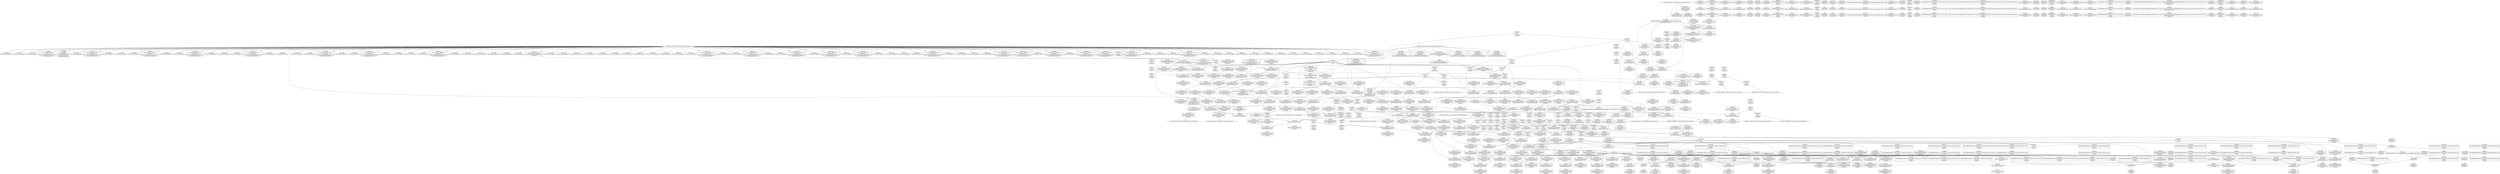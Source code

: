 digraph {
	CE0x49266c0 [shape=record,shape=Mrecord,label="{CE0x49266c0|selinux_msg_queue_msgsnd:security1|security/selinux/hooks.c,5232|*SummSource*}"]
	CE0x4912740 [shape=record,shape=Mrecord,label="{CE0x4912740|i16_26|*Constant*|*SummSource*}"]
	CE0x499dfc0 [shape=record,shape=Mrecord,label="{CE0x499dfc0|get_current:tmp4|./arch/x86/include/asm/current.h,14|*SummSink*}"]
	CE0x4921de0 [shape=record,shape=Mrecord,label="{CE0x4921de0|i64_2|*Constant*|*SummSource*}"]
	CE0x496edd0 [shape=record,shape=Mrecord,label="{CE0x496edd0|selinux_msg_queue_msgsnd:tmp26|security/selinux/hooks.c,5256}"]
	CE0x4950030 [shape=record,shape=Mrecord,label="{CE0x4950030|current_sid:land.lhs.true2}"]
	CE0x496db90 [shape=record,shape=Mrecord,label="{CE0x496db90|selinux_msg_queue_msgsnd:tmp24|security/selinux/hooks.c,5254|*SummSink*}"]
	CE0x4942740 [shape=record,shape=Mrecord,label="{CE0x4942740|selinux_msg_queue_msgsnd:tmp2|security/selinux/hooks.c,5231|*SummSource*}"]
	CE0x4998fd0 [shape=record,shape=Mrecord,label="{CE0x4998fd0|i32_78|*Constant*|*SummSink*}"]
	CE0x49225e0 [shape=record,shape=Mrecord,label="{CE0x49225e0|selinux_msg_queue_msgsnd:tmp1|*SummSource*}"]
	CE0x4932750 [shape=record,shape=Mrecord,label="{CE0x4932750|i32_0|*Constant*|*SummSource*}"]
	CE0x4978b70 [shape=record,shape=Mrecord,label="{CE0x4978b70|i64_11|*Constant*|*SummSink*}"]
	CE0x4946240 [shape=record,shape=Mrecord,label="{CE0x4946240|40:_i8*,_:_CRE_16,24_|*MultipleSource*|security/selinux/hooks.c,5232|Function::selinux_msg_queue_msgsnd&Arg::msg::}"]
	CE0x49abce0 [shape=record,shape=Mrecord,label="{CE0x49abce0|selinux_msg_queue_msgsnd:tmp37|security/selinux/hooks.c,5263|*SummSink*}"]
	CE0x492bad0 [shape=record,shape=Mrecord,label="{CE0x492bad0|current_sid:tmp6|security/selinux/hooks.c,218|*SummSource*}"]
	CE0x52a2a90 [shape=record,shape=Mrecord,label="{CE0x52a2a90|80:_i32,_112:_i8*,_:_CRE_71,72_}"]
	CE0x4924e30 [shape=record,shape=Mrecord,label="{CE0x4924e30|GLOBAL:security_transition_sid|*Constant*}"]
	CE0x4967b30 [shape=record,shape=Mrecord,label="{CE0x4967b30|i64*_getelementptr_inbounds_(_15_x_i64_,_15_x_i64_*___llvm_gcov_ctr308,_i64_0,_i64_5)|*Constant*}"]
	CE0x4958b90 [shape=record,shape=Mrecord,label="{CE0x4958b90|selinux_msg_queue_msgsnd:entry}"]
	CE0x49528b0 [shape=record,shape=Mrecord,label="{CE0x49528b0|80:_i32,_112:_i8*,_:_CRE_52,53_}"]
	CE0x4993780 [shape=record,shape=Mrecord,label="{CE0x4993780|avc_has_perm:tclass|Function::avc_has_perm&Arg::tclass::|*SummSource*}"]
	CE0x492dc00 [shape=record,shape=Mrecord,label="{CE0x492dc00|selinux_msg_queue_msgsnd:if.then|*SummSource*}"]
	CE0x494a600 [shape=record,shape=Mrecord,label="{CE0x494a600|current_sid:tmp14|security/selinux/hooks.c,218|*SummSink*}"]
	CE0x49996e0 [shape=record,shape=Mrecord,label="{CE0x49996e0|current_sid:tmp21|security/selinux/hooks.c,218}"]
	CE0x493b330 [shape=record,shape=Mrecord,label="{CE0x493b330|80:_i32,_112:_i8*,_:_CRE_96,100_|*MultipleSource*|Function::selinux_msg_queue_msgsnd&Arg::msq::|security/selinux/hooks.c,5231}"]
	CE0x49267a0 [shape=record,shape=Mrecord,label="{CE0x49267a0|selinux_msg_queue_msgsnd:tmp4|*LoadInst*|security/selinux/hooks.c,5232}"]
	CE0x6893910 [shape=record,shape=Mrecord,label="{CE0x6893910|selinux_msg_queue_msgsnd:tmp|*SummSink*}"]
	CE0x4967430 [shape=record,shape=Mrecord,label="{CE0x4967430|selinux_msg_queue_msgsnd:tmp14|security/selinux/hooks.c,5244|*SummSink*}"]
	CE0x4999ff0 [shape=record,shape=Mrecord,label="{CE0x4999ff0|COLLAPSED:_CMRE:_elem_0::|security/selinux/hooks.c,218}"]
	CE0x492dd90 [shape=record,shape=Mrecord,label="{CE0x492dd90|selinux_msg_queue_msgsnd:tmp5|security/selinux/hooks.c,5232|*SummSink*}"]
	CE0x4990e90 [shape=record,shape=Mrecord,label="{CE0x4990e90|current_sid:do.end|*SummSource*}"]
	CE0x4949200 [shape=record,shape=Mrecord,label="{CE0x4949200|GLOBAL:__llvm_gcov_ctr125|Global_var:__llvm_gcov_ctr125|*SummSink*}"]
	CE0x499a160 [shape=record,shape=Mrecord,label="{CE0x499a160|current_sid:security|security/selinux/hooks.c,218}"]
	CE0x4930130 [shape=record,shape=Mrecord,label="{CE0x4930130|selinux_msg_queue_msgsnd:entry|*SummSource*}"]
	CE0x4968e60 [shape=record,shape=Mrecord,label="{CE0x4968e60|i64*_getelementptr_inbounds_(_15_x_i64_,_15_x_i64_*___llvm_gcov_ctr308,_i64_0,_i64_6)|*Constant*}"]
	CE0x492e9f0 [shape=record,shape=Mrecord,label="{CE0x492e9f0|selinux_msg_queue_msgsnd:call|security/selinux/hooks.c,5228|*SummSink*}"]
	CE0x492a670 [shape=record,shape=Mrecord,label="{CE0x492a670|selinux_msg_queue_msgsnd:rc.0|*SummSink*}"]
	CE0x4996990 [shape=record,shape=Mrecord,label="{CE0x4996990|current_sid:tmp18|security/selinux/hooks.c,218|*SummSource*}"]
	CE0x499c7f0 [shape=record,shape=Mrecord,label="{CE0x499c7f0|get_current:bb|*SummSource*}"]
	CE0x4994920 [shape=record,shape=Mrecord,label="{CE0x4994920|selinux_msg_queue_msgsnd:tobool11|security/selinux/hooks.c,5254|*SummSink*}"]
	CE0x4965e80 [shape=record,shape=Mrecord,label="{CE0x4965e80|selinux_msg_queue_msgsnd:tmp28|security/selinux/hooks.c,5256}"]
	CE0x49b3d80 [shape=record,shape=Mrecord,label="{CE0x49b3d80|current_sid:tmp11|security/selinux/hooks.c,218|*SummSink*}"]
	CE0x499aba0 [shape=record,shape=Mrecord,label="{CE0x499aba0|current_sid:tmp23|security/selinux/hooks.c,218|*SummSource*}"]
	CE0x4995830 [shape=record,shape=Mrecord,label="{CE0x4995830|selinux_msg_queue_msgsnd:ipc_id|security/selinux/hooks.c,5249|*SummSink*}"]
	CE0x492c970 [shape=record,shape=Mrecord,label="{CE0x492c970|i32_4|*Constant*}"]
	CE0x493e5d0 [shape=record,shape=Mrecord,label="{CE0x493e5d0|i32_10|*Constant*|*SummSource*}"]
	CE0x4994740 [shape=record,shape=Mrecord,label="{CE0x4994740|_ret_i32_%retval.0,_!dbg_!27728|security/selinux/avc.c,775|*SummSink*}"]
	CE0x492c880 [shape=record,shape=Mrecord,label="{CE0x492c880|selinux_msg_queue_msgsnd:tmp3|security/selinux/hooks.c,5231|*SummSink*}"]
	CE0x49abc70 [shape=record,shape=Mrecord,label="{CE0x49abc70|i64*_getelementptr_inbounds_(_15_x_i64_,_15_x_i64_*___llvm_gcov_ctr308,_i64_0,_i64_13)|*Constant*|*SummSink*}"]
	CE0x4997490 [shape=record,shape=Mrecord,label="{CE0x4997490|current_sid:tmp19|security/selinux/hooks.c,218|*SummSink*}"]
	CE0x499aeb0 [shape=record,shape=Mrecord,label="{CE0x499aeb0|i32_1|*Constant*}"]
	CE0x4211050 [shape=record,shape=Mrecord,label="{CE0x4211050|selinux_msg_queue_msgsnd:tmp|*SummSource*}"]
	CE0x49a8630 [shape=record,shape=Mrecord,label="{CE0x49a8630|selinux_msg_queue_msgsnd:sid18|security/selinux/hooks.c,5260|*SummSource*}"]
	CE0x4997680 [shape=record,shape=Mrecord,label="{CE0x4997680|current_sid:tmp20|security/selinux/hooks.c,218|*SummSource*}"]
	CE0x4935ed0 [shape=record,shape=Mrecord,label="{CE0x4935ed0|80:_i32,_112:_i8*,_:_CRE_168,172_|*MultipleSource*|Function::selinux_msg_queue_msgsnd&Arg::msq::|security/selinux/hooks.c,5231}"]
	CE0x4951c00 [shape=record,shape=Mrecord,label="{CE0x4951c00|80:_i32,_112:_i8*,_:_CRE_5,6_}"]
	CE0x49b2be0 [shape=record,shape=Mrecord,label="{CE0x49b2be0|current_sid:land.lhs.true|*SummSource*}"]
	CE0x499af20 [shape=record,shape=Mrecord,label="{CE0x499af20|get_current:tmp1|*SummSink*}"]
	CE0x491d340 [shape=record,shape=Mrecord,label="{CE0x491d340|selinux_msg_queue_msgsnd:tmp10|security/selinux/hooks.c,5237|*SummSource*}"]
	CE0x492f040 [shape=record,shape=Mrecord,label="{CE0x492f040|i64*_getelementptr_inbounds_(_2_x_i64_,_2_x_i64_*___llvm_gcov_ctr98,_i64_0,_i64_1)|*Constant*|*SummSink*}"]
	CE0x4923690 [shape=record,shape=Mrecord,label="{CE0x4923690|selinux_msg_queue_msgsnd:msq|Function::selinux_msg_queue_msgsnd&Arg::msq::}"]
	CE0x4930520 [shape=record,shape=Mrecord,label="{CE0x4930520|selinux_msg_queue_msgsnd:entry|*SummSink*}"]
	CE0x4973f80 [shape=record,shape=Mrecord,label="{CE0x4973f80|selinux_msg_queue_msgsnd:key|security/selinux/hooks.c,5249|*SummSink*}"]
	CE0x4912990 [shape=record,shape=Mrecord,label="{CE0x4912990|%struct.qstr*_null|*Constant*|*SummSource*}"]
	CE0x4935a50 [shape=record,shape=Mrecord,label="{CE0x4935a50|i64_1|*Constant*}"]
	CE0x49421a0 [shape=record,shape=Mrecord,label="{CE0x49421a0|i32_0|*Constant*}"]
	CE0x4923300 [shape=record,shape=Mrecord,label="{CE0x4923300|GLOBAL:current_sid.__warned|Global_var:current_sid.__warned}"]
	CE0x49ab450 [shape=record,shape=Mrecord,label="{CE0x49ab450|selinux_msg_queue_msgsnd:rc.1|*SummSource*}"]
	CE0x49562b0 [shape=record,shape=Mrecord,label="{CE0x49562b0|i64_4|*Constant*}"]
	CE0x49530c0 [shape=record,shape=Mrecord,label="{CE0x49530c0|current_sid:tobool1|security/selinux/hooks.c,218|*SummSink*}"]
	CE0x49b7a40 [shape=record,shape=Mrecord,label="{CE0x49b7a40|GLOBAL:lockdep_rcu_suspicious|*Constant*|*SummSink*}"]
	"CONST[source:2(external),value:2(dynamic)][purpose:{subject}][SrcIdx:13]"
	CE0x496f970 [shape=record,shape=Mrecord,label="{CE0x496f970|selinux_msg_queue_msgsnd:sid13|security/selinux/hooks.c,5256}"]
	CE0x4928720 [shape=record,shape=Mrecord,label="{CE0x4928720|selinux_msg_queue_msgsnd:if.then17|*SummSource*}"]
	CE0x492c750 [shape=record,shape=Mrecord,label="{CE0x492c750|selinux_msg_queue_msgsnd:tmp3|security/selinux/hooks.c,5231|*SummSource*}"]
	CE0x4210fe0 [shape=record,shape=Mrecord,label="{CE0x4210fe0|i64*_getelementptr_inbounds_(_15_x_i64_,_15_x_i64_*___llvm_gcov_ctr308,_i64_0,_i64_0)|*Constant*|*SummSink*}"]
	CE0x494b870 [shape=record,shape=Mrecord,label="{CE0x494b870|current_sid:tmp13|security/selinux/hooks.c,218}"]
	CE0x494fc30 [shape=record,shape=Mrecord,label="{CE0x494fc30|current_sid:tmp12|security/selinux/hooks.c,218|*SummSink*}"]
	CE0x49b0f00 [shape=record,shape=Mrecord,label="{CE0x49b0f00|i8_1|*Constant*|*SummSource*}"]
	CE0x4943ac0 [shape=record,shape=Mrecord,label="{CE0x4943ac0|selinux_msg_queue_msgsnd:if.then6|*SummSource*}"]
	CE0x496a670 [shape=record,shape=Mrecord,label="{CE0x496a670|selinux_msg_queue_msgsnd:tmp16|security/selinux/hooks.c,5245|*SummSink*}"]
	CE0x49b0570 [shape=record,shape=Mrecord,label="{CE0x49b0570|current_sid:tmp7|security/selinux/hooks.c,218|*SummSource*}"]
	CE0x49305e0 [shape=record,shape=Mrecord,label="{CE0x49305e0|i32_218|*Constant*|*SummSource*}"]
	CE0x49aa7b0 [shape=record,shape=Mrecord,label="{CE0x49aa7b0|selinux_msg_queue_msgsnd:call20|security/selinux/hooks.c,5260|*SummSource*}"]
	CE0x4975ab0 [shape=record,shape=Mrecord,label="{CE0x4975ab0|selinux_msg_queue_msgsnd:tmp20|security/selinux/hooks.c,5249|*SummSink*}"]
	CE0x4935860 [shape=record,shape=Mrecord,label="{CE0x4935860|current_sid:entry}"]
	CE0x492e880 [shape=record,shape=Mrecord,label="{CE0x492e880|selinux_msg_queue_msgsnd:call|security/selinux/hooks.c,5228}"]
	CE0x4970380 [shape=record,shape=Mrecord,label="{CE0x4970380|0:_i8,_8:_i32,_24:_%struct.selinux_audit_data*,_:_SCMRE_0,1_|*MultipleSource*|security/selinux/hooks.c, 5227|security/selinux/hooks.c,5248}"]
	CE0x493e260 [shape=record,shape=Mrecord,label="{CE0x493e260|i64*_getelementptr_inbounds_(_2_x_i64_,_2_x_i64_*___llvm_gcov_ctr98,_i64_0,_i64_0)|*Constant*|*SummSource*}"]
	CE0x4946870 [shape=record,shape=Mrecord,label="{CE0x4946870|80:_i32,_112:_i8*,_:_CRE_160,168_|*MultipleSource*|Function::selinux_msg_queue_msgsnd&Arg::msq::|security/selinux/hooks.c,5231}"]
	CE0x49a7b70 [shape=record,shape=Mrecord,label="{CE0x49a7b70|selinux_msg_queue_msgsnd:tmp34|security/selinux/hooks.c,5260}"]
	CE0x4911d40 [shape=record,shape=Mrecord,label="{CE0x4911d40|80:_i32,_112:_i8*,_:_CRE_65,66_}"]
	CE0x496a590 [shape=record,shape=Mrecord,label="{CE0x496a590|selinux_msg_queue_msgsnd:tmp16|security/selinux/hooks.c,5245}"]
	CE0x499caa0 [shape=record,shape=Mrecord,label="{CE0x499caa0|i64*_getelementptr_inbounds_(_2_x_i64_,_2_x_i64_*___llvm_gcov_ctr98,_i64_0,_i64_0)|*Constant*}"]
	CE0x494edb0 [shape=record,shape=Mrecord,label="{CE0x494edb0|current_sid:tmp8|security/selinux/hooks.c,218}"]
	CE0x4936260 [shape=record,shape=Mrecord,label="{CE0x4936260|80:_i32,_112:_i8*,_:_CRE_176,184_|*MultipleSource*|Function::selinux_msg_queue_msgsnd&Arg::msq::|security/selinux/hooks.c,5231}"]
	CE0x4995bb0 [shape=record,shape=Mrecord,label="{CE0x4995bb0|selinux_msg_queue_msgsnd:sid9|security/selinux/hooks.c,5252}"]
	CE0x493cb80 [shape=record,shape=Mrecord,label="{CE0x493cb80|80:_i32,_112:_i8*,_:_CRE_100,102_|*MultipleSource*|Function::selinux_msg_queue_msgsnd&Arg::msq::|security/selinux/hooks.c,5231}"]
	CE0x49572a0 [shape=record,shape=Mrecord,label="{CE0x49572a0|current_sid:do.body|*SummSource*}"]
	CE0x4993af0 [shape=record,shape=Mrecord,label="{CE0x4993af0|i32_32|*Constant*|*SummSource*}"]
	CE0x4946db0 [shape=record,shape=Mrecord,label="{CE0x4946db0|80:_i32,_112:_i8*,_:_CRE_184,192_|*MultipleSource*|Function::selinux_msg_queue_msgsnd&Arg::msq::|security/selinux/hooks.c,5231}"]
	CE0x4927be0 [shape=record,shape=Mrecord,label="{CE0x4927be0|_call_void_mcount()_#3}"]
	CE0x494d7f0 [shape=record,shape=Mrecord,label="{CE0x494d7f0|i64*_getelementptr_inbounds_(_11_x_i64_,_11_x_i64_*___llvm_gcov_ctr125,_i64_0,_i64_6)|*Constant*|*SummSource*}"]
	CE0x4969d30 [shape=record,shape=Mrecord,label="{CE0x4969d30|selinux_msg_queue_msgsnd:tmp19|security/selinux/hooks.c,5246|*SummSource*}"]
	CE0x4924850 [shape=record,shape=Mrecord,label="{CE0x4924850|selinux_msg_queue_msgsnd:call14|security/selinux/hooks.c,5256|*SummSource*}"]
	"CONST[source:1(input),value:2(dynamic)][purpose:{object}][SrcIdx:11]"
	CE0x4995030 [shape=record,shape=Mrecord,label="{CE0x4995030|selinux_msg_queue_msgsnd:u|security/selinux/hooks.c,5249|*SummSource*}"]
	CE0x4979520 [shape=record,shape=Mrecord,label="{CE0x4979520|selinux_msg_queue_msgsnd:tmp31|security/selinux/hooks.c,5258}"]
	CE0x4992180 [shape=record,shape=Mrecord,label="{CE0x4992180|%struct.task_struct*_(%struct.task_struct**)*_asm_movq_%gs:$_1:P_,$0_,_r,im,_dirflag_,_fpsr_,_flags_}"]
	CE0x4956240 [shape=record,shape=Mrecord,label="{CE0x4956240|current_sid:tmp10|security/selinux/hooks.c,218}"]
	CE0x49cc130 [shape=record,shape=Mrecord,label="{CE0x49cc130|get_current:tmp1}"]
	CE0x4992290 [shape=record,shape=Mrecord,label="{CE0x4992290|%struct.task_struct*_(%struct.task_struct**)*_asm_movq_%gs:$_1:P_,$0_,_r,im,_dirflag_,_fpsr_,_flags_|*SummSource*}"]
	CE0x4937020 [shape=record,shape=Mrecord,label="{CE0x4937020|selinux_msg_queue_msgsnd:tmp11|security/selinux/hooks.c,5242}"]
	CE0x49aa500 [shape=record,shape=Mrecord,label="{CE0x49aa500|selinux_msg_queue_msgsnd:call20|security/selinux/hooks.c,5260}"]
	CE0x492f770 [shape=record,shape=Mrecord,label="{CE0x492f770|selinux_msg_queue_msgsnd:if.end15|*SummSource*}"]
	CE0x4978e50 [shape=record,shape=Mrecord,label="{CE0x4978e50|selinux_msg_queue_msgsnd:tmp29|security/selinux/hooks.c,5258|*SummSink*}"]
	CE0x496cde0 [shape=record,shape=Mrecord,label="{CE0x496cde0|i64_8|*Constant*|*SummSink*}"]
	CE0x68939f0 [shape=record,shape=Mrecord,label="{CE0x68939f0|i64_1|*Constant*|*SummSource*}"]
	CE0x4948230 [shape=record,shape=Mrecord,label="{CE0x4948230|80:_i32,_112:_i8*,_:_CRE_13,14_}"]
	CE0x496c930 [shape=record,shape=Mrecord,label="{CE0x496c930|i64_8|*Constant*|*SummSource*}"]
	CE0x49986e0 [shape=record,shape=Mrecord,label="{CE0x49986e0|get_current:entry}"]
	CE0x49937f0 [shape=record,shape=Mrecord,label="{CE0x49937f0|avc_has_perm:tclass|Function::avc_has_perm&Arg::tclass::|*SummSink*}"]
	CE0x4967e70 [shape=record,shape=Mrecord,label="{CE0x4967e70|i64*_getelementptr_inbounds_(_15_x_i64_,_15_x_i64_*___llvm_gcov_ctr308,_i64_0,_i64_5)|*Constant*|*SummSource*}"]
	CE0x492c640 [shape=record,shape=Mrecord,label="{CE0x492c640|selinux_msg_queue_msgsnd:security1|security/selinux/hooks.c,5232}"]
	CE0x49967f0 [shape=record,shape=Mrecord,label="{CE0x49967f0|current_sid:tmp18|security/selinux/hooks.c,218}"]
	CE0x4951920 [shape=record,shape=Mrecord,label="{CE0x4951920|selinux_msg_queue_msgsnd:tmp8|security/selinux/hooks.c,5237|*SummSink*}"]
	CE0x497a670 [shape=record,shape=Mrecord,label="{CE0x497a670|i64_3|*Constant*|*SummSink*}"]
	CE0x494a900 [shape=record,shape=Mrecord,label="{CE0x494a900|i1_true|*Constant*|*SummSource*}"]
	CE0x494ae10 [shape=record,shape=Mrecord,label="{CE0x494ae10|current_sid:tmp3}"]
	CE0x496eeb0 [shape=record,shape=Mrecord,label="{CE0x496eeb0|selinux_msg_queue_msgsnd:tmp26|security/selinux/hooks.c,5256|*SummSink*}"]
	CE0x4994580 [shape=record,shape=Mrecord,label="{CE0x4994580|_ret_i32_%retval.0,_!dbg_!27728|security/selinux/avc.c,775|*SummSource*}"]
	CE0x4969750 [shape=record,shape=Mrecord,label="{CE0x4969750|selinux_msg_queue_msgsnd:tmp18|security/selinux/hooks.c,5246|*SummSink*}"]
	CE0x4992dc0 [shape=record,shape=Mrecord,label="{CE0x4992dc0|avc_has_perm:tsid|Function::avc_has_perm&Arg::tsid::}"]
	CE0x52a2bc0 [shape=record,shape=Mrecord,label="{CE0x52a2bc0|i32_10|*Constant*}"]
	CE0x499ad20 [shape=record,shape=Mrecord,label="{CE0x499ad20|current_sid:tmp23|security/selinux/hooks.c,218|*SummSink*}"]
	CE0x4948a90 [shape=record,shape=Mrecord,label="{CE0x4948a90|80:_i32,_112:_i8*,_:_CRE_29,30_}"]
	CE0x493d9c0 [shape=record,shape=Mrecord,label="{CE0x493d9c0|i64*_getelementptr_inbounds_(_15_x_i64_,_15_x_i64_*___llvm_gcov_ctr308,_i64_0,_i64_12)|*Constant*|*SummSink*}"]
	CE0x49931b0 [shape=record,shape=Mrecord,label="{CE0x49931b0|i16_27|*Constant*}"]
	CE0x49684e0 [shape=record,shape=Mrecord,label="{CE0x49684e0|selinux_msg_queue_msgsnd:tmp35|security/selinux/hooks.c,5260}"]
	CE0x499c970 [shape=record,shape=Mrecord,label="{CE0x499c970|get_current:bb|*SummSink*}"]
	CE0x4926df0 [shape=record,shape=Mrecord,label="{CE0x4926df0|selinux_msg_queue_msgsnd:q_perm|security/selinux/hooks.c,5231|*SummSource*}"]
	CE0x49b1310 [shape=record,shape=Mrecord,label="{CE0x49b1310|current_sid:if.end|*SummSource*}"]
	CE0x4931490 [shape=record,shape=Mrecord,label="{CE0x4931490|i64*_getelementptr_inbounds_(_11_x_i64_,_11_x_i64_*___llvm_gcov_ctr125,_i64_0,_i64_9)|*Constant*|*SummSink*}"]
	CE0x4999a80 [shape=record,shape=Mrecord,label="{CE0x4999a80|current_sid:tmp21|security/selinux/hooks.c,218|*SummSink*}"]
	CE0x4974230 [shape=record,shape=Mrecord,label="{CE0x4974230|selinux_msg_queue_msgsnd:tmp21|security/selinux/hooks.c,5252}"]
	CE0x492bbf0 [shape=record,shape=Mrecord,label="{CE0x492bbf0|selinux_msg_queue_msgsnd:if.then}"]
	CE0x49ad8a0 [shape=record,shape=Mrecord,label="{CE0x49ad8a0|i64*_getelementptr_inbounds_(_15_x_i64_,_15_x_i64_*___llvm_gcov_ctr308,_i64_0,_i64_14)|*Constant*|*SummSource*}"]
	CE0x4924b90 [shape=record,shape=Mrecord,label="{CE0x4924b90|selinux_msg_queue_msgsnd:rc.0}"]
	CE0x49ace00 [shape=record,shape=Mrecord,label="{CE0x49ace00|selinux_msg_queue_msgsnd:retval.0|*SummSource*}"]
	CE0x4956b50 [shape=record,shape=Mrecord,label="{CE0x4956b50|current_sid:tmp|*SummSink*}"]
	CE0x494a350 [shape=record,shape=Mrecord,label="{CE0x494a350|current_sid:tmp14|security/selinux/hooks.c,218}"]
	CE0x492bcb0 [shape=record,shape=Mrecord,label="{CE0x492bcb0|selinux_msg_queue_msgsnd:if.then|*SummSink*}"]
	CE0x499a590 [shape=record,shape=Mrecord,label="{CE0x499a590|current_sid:tmp22|security/selinux/hooks.c,218}"]
	CE0x4930cf0 [shape=record,shape=Mrecord,label="{CE0x4930cf0|i8*_getelementptr_inbounds_(_45_x_i8_,_45_x_i8_*_.str12,_i32_0,_i32_0)|*Constant*}"]
	CE0x49114a0 [shape=record,shape=Mrecord,label="{CE0x49114a0|80:_i32,_112:_i8*,_:_CRE_68,69_}"]
	CE0x492f190 [shape=record,shape=Mrecord,label="{CE0x492f190|80:_i32,_112:_i8*,_:_CRE_72,73_|*MultipleSource*|Function::selinux_msg_queue_msgsnd&Arg::msq::|security/selinux/hooks.c,5231}"]
	CE0x4938c90 [shape=record,shape=Mrecord,label="{CE0x4938c90|i64_5|*Constant*}"]
	CE0x4979d30 [shape=record,shape=Mrecord,label="{CE0x4979d30|selinux_msg_queue_msgsnd:tmp32|security/selinux/hooks.c,5258|*SummSource*}"]
	CE0x493afd0 [shape=record,shape=Mrecord,label="{CE0x493afd0|current_sid:tmp4|security/selinux/hooks.c,218|*SummSink*}"]
	CE0x4951b30 [shape=record,shape=Mrecord,label="{CE0x4951b30|80:_i32,_112:_i8*,_:_CRE_4,5_}"]
	CE0x4931130 [shape=record,shape=Mrecord,label="{CE0x4931130|i64*_getelementptr_inbounds_(_11_x_i64_,_11_x_i64_*___llvm_gcov_ctr125,_i64_0,_i64_9)|*Constant*}"]
	CE0x492c0d0 [shape=record,shape=Mrecord,label="{CE0x492c0d0|80:_i32,_112:_i8*,_:_CRE_45,46_}"]
	CE0x49663b0 [shape=record,shape=Mrecord,label="{CE0x49663b0|selinux_msg_queue_msgsnd:tmp28|security/selinux/hooks.c,5256|*SummSink*}"]
	CE0x4926ed0 [shape=record,shape=Mrecord,label="{CE0x4926ed0|80:_i32,_112:_i8*,_:_CRE_0,1_}"]
	CE0x49aaaf0 [shape=record,shape=Mrecord,label="{CE0x49aaaf0|i32_512|*Constant*}"]
	CE0x49333e0 [shape=record,shape=Mrecord,label="{CE0x49333e0|40:_i8*,_:_CRE_40,48_|*MultipleSource*|security/selinux/hooks.c,5232|Function::selinux_msg_queue_msgsnd&Arg::msg::}"]
	CE0x4974a40 [shape=record,shape=Mrecord,label="{CE0x4974a40|i32_(i32,_i32,_i16,_i32,_%struct.common_audit_data*)*_bitcast_(i32_(i32,_i32,_i16,_i32,_%struct.common_audit_data.495*)*_avc_has_perm_to_i32_(i32,_i32,_i16,_i32,_%struct.common_audit_data*)*)|*Constant*}"]
	CE0x493ed90 [shape=record,shape=Mrecord,label="{CE0x493ed90|selinux_msg_queue_msgsnd:return|*SummSink*}"]
	CE0x4975050 [shape=record,shape=Mrecord,label="{CE0x4975050|i32_(i32,_i32,_i16,_i32,_%struct.common_audit_data*)*_bitcast_(i32_(i32,_i32,_i16,_i32,_%struct.common_audit_data.495*)*_avc_has_perm_to_i32_(i32,_i32,_i16,_i32,_%struct.common_audit_data*)*)|*Constant*|*SummSource*}"]
	CE0x49abbc0 [shape=record,shape=Mrecord,label="{CE0x49abbc0|i64*_getelementptr_inbounds_(_15_x_i64_,_15_x_i64_*___llvm_gcov_ctr308,_i64_0,_i64_13)|*Constant*|*SummSource*}"]
	CE0x49970c0 [shape=record,shape=Mrecord,label="{CE0x49970c0|current_sid:tmp19|security/selinux/hooks.c,218|*SummSource*}"]
	CE0x496a2d0 [shape=record,shape=Mrecord,label="{CE0x496a2d0|selinux_msg_queue_msgsnd:type|security/selinux/hooks.c,5248}"]
	CE0x497aa70 [shape=record,shape=Mrecord,label="{CE0x497aa70|i64_4|*Constant*|*SummSink*}"]
	CE0x4969ef0 [shape=record,shape=Mrecord,label="{CE0x4969ef0|selinux_msg_queue_msgsnd:tmp19|security/selinux/hooks.c,5246|*SummSink*}"]
	CE0x4993480 [shape=record,shape=Mrecord,label="{CE0x4993480|i16_27|*Constant*|*SummSink*}"]
	CE0x49aee60 [shape=record,shape=Mrecord,label="{CE0x49aee60|current_sid:if.then|*SummSink*}"]
	CE0x4969670 [shape=record,shape=Mrecord,label="{CE0x4969670|selinux_msg_queue_msgsnd:tmp18|security/selinux/hooks.c,5246}"]
	CE0x494f320 [shape=record,shape=Mrecord,label="{CE0x494f320|current_sid:tmp2|*SummSource*}"]
	CE0x49301a0 [shape=record,shape=Mrecord,label="{CE0x49301a0|i64*_getelementptr_inbounds_(_2_x_i64_,_2_x_i64_*___llvm_gcov_ctr98,_i64_0,_i64_1)|*Constant*}"]
	CE0x4992c60 [shape=record,shape=Mrecord,label="{CE0x4992c60|avc_has_perm:ssid|Function::avc_has_perm&Arg::ssid::|*SummSource*}"]
	CE0x4948500 [shape=record,shape=Mrecord,label="{CE0x4948500|80:_i32,_112:_i8*,_:_CRE_16,17_}"]
	CE0x496fba0 [shape=record,shape=Mrecord,label="{CE0x496fba0|selinux_msg_queue_msgsnd:sid13|security/selinux/hooks.c,5256|*SummSink*}"]
	"CONST[source:0(mediator),value:2(dynamic)][purpose:{subject}][SnkIdx:8]"
	CE0x4968ed0 [shape=record,shape=Mrecord,label="{CE0x4968ed0|i64*_getelementptr_inbounds_(_15_x_i64_,_15_x_i64_*___llvm_gcov_ctr308,_i64_0,_i64_6)|*Constant*|*SummSource*}"]
	CE0x493c6d0 [shape=record,shape=Mrecord,label="{CE0x493c6d0|selinux_msg_queue_msgsnd:return|*SummSource*}"]
	CE0x49acd90 [shape=record,shape=Mrecord,label="{CE0x49acd90|selinux_msg_queue_msgsnd:retval.0}"]
	CE0x493cf80 [shape=record,shape=Mrecord,label="{CE0x493cf80|_call_void_mcount()_#3|*SummSink*}"]
	CE0x49269e0 [shape=record,shape=Mrecord,label="{CE0x49269e0|GLOBAL:current_task|Global_var:current_task|*SummSource*}"]
	CE0x52a2960 [shape=record,shape=Mrecord,label="{CE0x52a2960|80:_i32,_112:_i8*,_:_CRE_70,71_}"]
	CE0x4999860 [shape=record,shape=Mrecord,label="{CE0x4999860|current_sid:tmp21|security/selinux/hooks.c,218|*SummSource*}"]
	CE0x4947690 [shape=record,shape=Mrecord,label="{CE0x4947690|selinux_msg_queue_msgsnd:sid2|security/selinux/hooks.c,5237|*SummSink*}"]
	CE0x49b7760 [shape=record,shape=Mrecord,label="{CE0x49b7760|GLOBAL:lockdep_rcu_suspicious|*Constant*}"]
	CE0x4954c30 [shape=record,shape=Mrecord,label="{CE0x4954c30|i64*_getelementptr_inbounds_(_11_x_i64_,_11_x_i64_*___llvm_gcov_ctr125,_i64_0,_i64_8)|*Constant*|*SummSink*}"]
	CE0x4939030 [shape=record,shape=Mrecord,label="{CE0x4939030|_ret_i32_%tmp24,_!dbg_!27742|security/selinux/hooks.c,220|*SummSink*}"]
	CE0x4944730 [shape=record,shape=Mrecord,label="{CE0x4944730|80:_i32,_112:_i8*,_:_CRE_56,57_}"]
	CE0x49aea70 [shape=record,shape=Mrecord,label="{CE0x49aea70|_ret_i32_%retval.0,_!dbg_!27765|security/selinux/hooks.c,5264}"]
	CE0x492b0c0 [shape=record,shape=Mrecord,label="{CE0x492b0c0|selinux_msg_queue_msgsnd:tmp9|security/selinux/hooks.c,5237|*SummSource*}"]
	CE0x49992d0 [shape=record,shape=Mrecord,label="{CE0x49992d0|current_sid:cred|security/selinux/hooks.c,218|*SummSource*}"]
	CE0x4968ba0 [shape=record,shape=Mrecord,label="{CE0x4968ba0|selinux_msg_queue_msgsnd:sid19|security/selinux/hooks.c,5260}"]
	CE0x496c700 [shape=record,shape=Mrecord,label="{CE0x496c700|selinux_msg_queue_msgsnd:tmp23|security/selinux/hooks.c,5254}"]
	CE0x4948bc0 [shape=record,shape=Mrecord,label="{CE0x4948bc0|80:_i32,_112:_i8*,_:_CRE_30,31_}"]
	CE0x49409f0 [shape=record,shape=Mrecord,label="{CE0x49409f0|80:_i32,_112:_i8*,_:_CRE_55,56_}"]
	"CONST[source:0(mediator),value:2(dynamic)][purpose:{object}][SnkIdx:2]"
	CE0x4996f90 [shape=record,shape=Mrecord,label="{CE0x4996f90|i64*_getelementptr_inbounds_(_11_x_i64_,_11_x_i64_*___llvm_gcov_ctr125,_i64_0,_i64_10)|*Constant*}"]
	CE0x4922d40 [shape=record,shape=Mrecord,label="{CE0x4922d40|80:_i32,_112:_i8*,_:_CRE_39,40_}"]
	CE0x499c640 [shape=record,shape=Mrecord,label="{CE0x499c640|current_sid:tmp24|security/selinux/hooks.c,220|*SummSink*}"]
	CE0x4934070 [shape=record,shape=Mrecord,label="{CE0x4934070|selinux_msg_queue_msgsnd:tmp6|security/selinux/hooks.c,5237|*SummSink*}"]
	CE0x494daa0 [shape=record,shape=Mrecord,label="{CE0x494daa0|i64*_getelementptr_inbounds_(_11_x_i64_,_11_x_i64_*___llvm_gcov_ctr125,_i64_0,_i64_6)|*Constant*|*SummSink*}"]
	"CONST[source:0(mediator),value:2(dynamic)][purpose:{subject}][SrcIdx:14]"
	CE0x49afb50 [shape=record,shape=Mrecord,label="{CE0x49afb50|current_sid:call|security/selinux/hooks.c,218|*SummSource*}"]
	CE0x49b45e0 [shape=record,shape=Mrecord,label="{CE0x49b45e0|current_sid:tmp11|security/selinux/hooks.c,218}"]
	CE0x494a730 [shape=record,shape=Mrecord,label="{CE0x494a730|i1_true|*Constant*}"]
	CE0x4995370 [shape=record,shape=Mrecord,label="{CE0x4995370|selinux_msg_queue_msgsnd:ipc_id|security/selinux/hooks.c,5249}"]
	CE0x496abd0 [shape=record,shape=Mrecord,label="{CE0x496abd0|selinux_msg_queue_msgsnd:tmp17|security/selinux/hooks.c,5245|*SummSource*}"]
	CE0x49474a0 [shape=record,shape=Mrecord,label="{CE0x49474a0|selinux_msg_queue_msgsnd:sid2|security/selinux/hooks.c,5237|*SummSource*}"]
	CE0x4975980 [shape=record,shape=Mrecord,label="{CE0x4975980|selinux_msg_queue_msgsnd:tmp20|security/selinux/hooks.c,5249|*SummSource*}"]
	CE0x49b12a0 [shape=record,shape=Mrecord,label="{CE0x49b12a0|current_sid:if.end}"]
	CE0x49335e0 [shape=record,shape=Mrecord,label="{CE0x49335e0|selinux_msg_queue_msgsnd:tmp4|*LoadInst*|security/selinux/hooks.c,5232|*SummSink*}"]
	CE0x493b8d0 [shape=record,shape=Mrecord,label="{CE0x493b8d0|selinux_msg_queue_msgsnd:tobool|security/selinux/hooks.c,5244|*SummSource*}"]
	CE0x49ad180 [shape=record,shape=Mrecord,label="{CE0x49ad180|selinux_msg_queue_msgsnd:tmp39|security/selinux/hooks.c,5264}"]
	CE0x494b950 [shape=record,shape=Mrecord,label="{CE0x494b950|current_sid:tmp13|security/selinux/hooks.c,218|*SummSink*}"]
	CE0x494e4c0 [shape=record,shape=Mrecord,label="{CE0x494e4c0|current_sid:bb}"]
	CE0x4947a10 [shape=record,shape=Mrecord,label="{CE0x4947a10|80:_i32,_112:_i8*,_:_CRE_32,33_}"]
	CE0x493b600 [shape=record,shape=Mrecord,label="{CE0x493b600|get_current:tmp4|./arch/x86/include/asm/current.h,14|*SummSource*}"]
	CE0x4998550 [shape=record,shape=Mrecord,label="{CE0x4998550|GLOBAL:get_current|*Constant*|*SummSink*}"]
	"CONST[source:0(mediator),value:2(dynamic)][purpose:{object}][SnkIdx:5]"
	CE0x493a7f0 [shape=record,shape=Mrecord,label="{CE0x493a7f0|get_current:tmp2}"]
	CE0x4975490 [shape=record,shape=Mrecord,label="{CE0x4975490|avc_has_perm:ssid|Function::avc_has_perm&Arg::ssid::}"]
	CE0x499c320 [shape=record,shape=Mrecord,label="{CE0x499c320|current_sid:tmp24|security/selinux/hooks.c,220}"]
	CE0x4953bc0 [shape=record,shape=Mrecord,label="{CE0x4953bc0|current_sid:tmp6|security/selinux/hooks.c,218}"]
	CE0x4993040 [shape=record,shape=Mrecord,label="{CE0x4993040|avc_has_perm:tsid|Function::avc_has_perm&Arg::tsid::|*SummSink*}"]
	CE0x49925b0 [shape=record,shape=Mrecord,label="{CE0x49925b0|current_sid:bb|*SummSink*}"]
	CE0x494b8e0 [shape=record,shape=Mrecord,label="{CE0x494b8e0|current_sid:tmp13|security/selinux/hooks.c,218|*SummSource*}"]
	CE0x493e700 [shape=record,shape=Mrecord,label="{CE0x493e700|selinux_msg_queue_msgsnd:security|security/selinux/hooks.c,5231|*SummSink*}"]
	CE0x49786f0 [shape=record,shape=Mrecord,label="{CE0x49786f0|i64_11|*Constant*|*SummSource*}"]
	CE0x4937540 [shape=record,shape=Mrecord,label="{CE0x4937540|selinux_msg_queue_msgsnd:tmp11|security/selinux/hooks.c,5242|*SummSource*}"]
	CE0x4941a20 [shape=record,shape=Mrecord,label="{CE0x4941a20|selinux_msg_queue_msgsnd:msq|Function::selinux_msg_queue_msgsnd&Arg::msq::|*SummSource*}"]
	CE0x4973230 [shape=record,shape=Mrecord,label="{CE0x4973230|selinux_msg_queue_msgsnd:tmp21|security/selinux/hooks.c,5252|*SummSource*}"]
	CE0x4949270 [shape=record,shape=Mrecord,label="{CE0x4949270|80:_i32,_112:_i8*,_:_CRE_17,18_}"]
	CE0x492cd40 [shape=record,shape=Mrecord,label="{CE0x492cd40|i32_4|*Constant*|*SummSink*}"]
	CE0x496cfe0 [shape=record,shape=Mrecord,label="{CE0x496cfe0|selinux_msg_queue_msgsnd:tmp22|security/selinux/hooks.c,5254|*SummSource*}"]
	CE0x493ad10 [shape=record,shape=Mrecord,label="{CE0x493ad10|current_sid:tmp4|security/selinux/hooks.c,218}"]
	CE0x4944830 [shape=record,shape=Mrecord,label="{CE0x4944830|80:_i32,_112:_i8*,_:_CRE_57,58_}"]
	CE0x49425c0 [shape=record,shape=Mrecord,label="{CE0x49425c0|selinux_msg_queue_msgsnd:msg|Function::selinux_msg_queue_msgsnd&Arg::msg::|*SummSource*}"]
	CE0x49910c0 [shape=record,shape=Mrecord,label="{CE0x49910c0|i32_0|*Constant*}"]
	CE0x49aba40 [shape=record,shape=Mrecord,label="{CE0x49aba40|selinux_msg_queue_msgsnd:tmp37|security/selinux/hooks.c,5263|*SummSource*}"]
	CE0x4979360 [shape=record,shape=Mrecord,label="{CE0x4979360|selinux_msg_queue_msgsnd:tmp30|security/selinux/hooks.c,5258|*SummSink*}"]
	CE0x49ab3e0 [shape=record,shape=Mrecord,label="{CE0x49ab3e0|selinux_msg_queue_msgsnd:rc.1}"]
	CE0x493b560 [shape=record,shape=Mrecord,label="{CE0x493b560|get_current:tmp4|./arch/x86/include/asm/current.h,14}"]
	CE0x493e140 [shape=record,shape=Mrecord,label="{CE0x493e140|get_current:tmp2|*SummSink*}"]
	CE0x4912a20 [shape=record,shape=Mrecord,label="{CE0x4912a20|%struct.qstr*_null|*Constant*|*SummSink*}"]
	CE0x4943870 [shape=record,shape=Mrecord,label="{CE0x4943870|i32_1|*Constant*|*SummSource*}"]
	CE0x494fd60 [shape=record,shape=Mrecord,label="{CE0x494fd60|i64*_getelementptr_inbounds_(_11_x_i64_,_11_x_i64_*___llvm_gcov_ctr125,_i64_0,_i64_6)|*Constant*}"]
	CE0x4942870 [shape=record,shape=Mrecord,label="{CE0x4942870|selinux_msg_queue_msgsnd:tmp2|security/selinux/hooks.c,5231|*SummSink*}"]
	CE0x492edd0 [shape=record,shape=Mrecord,label="{CE0x492edd0|selinux_msg_queue_msgsnd:ad|security/selinux/hooks.c, 5227|*SummSource*}"]
	CE0x49991d0 [shape=record,shape=Mrecord,label="{CE0x49991d0|COLLAPSED:_GCMRE_current_task_external_global_%struct.task_struct*:_elem_0::|security/selinux/hooks.c,218}"]
	CE0x4939550 [shape=record,shape=Mrecord,label="{CE0x4939550|get_current:tmp|*SummSource*}"]
	CE0x4957310 [shape=record,shape=Mrecord,label="{CE0x4957310|current_sid:do.body|*SummSink*}"]
	CE0x4939ac0 [shape=record,shape=Mrecord,label="{CE0x4939ac0|80:_i32,_112:_i8*,_:_CRE_24,25_}"]
	CE0x4936700 [shape=record,shape=Mrecord,label="{CE0x4936700|selinux_msg_queue_msgsnd:tmp7|security/selinux/hooks.c,5237}"]
	CE0x493d910 [shape=record,shape=Mrecord,label="{CE0x493d910|i64*_getelementptr_inbounds_(_15_x_i64_,_15_x_i64_*___llvm_gcov_ctr308,_i64_0,_i64_12)|*Constant*|*SummSource*}"]
	CE0x4936080 [shape=record,shape=Mrecord,label="{CE0x4936080|80:_i32,_112:_i8*,_:_CRE_172,176_|*MultipleSource*|Function::selinux_msg_queue_msgsnd&Arg::msq::|security/selinux/hooks.c,5231}"]
	CE0x4938b30 [shape=record,shape=Mrecord,label="{CE0x4938b30|80:_i32,_112:_i8*,_:_CRE_28,29_}"]
	CE0x497a4b0 [shape=record,shape=Mrecord,label="{CE0x497a4b0|i64_3|*Constant*|*SummSource*}"]
	CE0x4911c10 [shape=record,shape=Mrecord,label="{CE0x4911c10|80:_i32,_112:_i8*,_:_CRE_64,65_}"]
	CE0x4993350 [shape=record,shape=Mrecord,label="{CE0x4993350|i16_27|*Constant*|*SummSource*}"]
	CE0x49a85c0 [shape=record,shape=Mrecord,label="{CE0x49a85c0|selinux_msg_queue_msgsnd:sid18|security/selinux/hooks.c,5260}"]
	CE0x494ec80 [shape=record,shape=Mrecord,label="{CE0x494ec80|GLOBAL:current_sid.__warned|Global_var:current_sid.__warned|*SummSink*}"]
	CE0x494deb0 [shape=record,shape=Mrecord,label="{CE0x494deb0|get_current:tmp3|*SummSource*}"]
	CE0x4931500 [shape=record,shape=Mrecord,label="{CE0x4931500|current_sid:tmp17|security/selinux/hooks.c,218}"]
	CE0x491e3f0 [shape=record,shape=Mrecord,label="{CE0x491e3f0|selinux_msg_queue_msgsnd:bb}"]
	CE0x4948410 [shape=record,shape=Mrecord,label="{CE0x4948410|80:_i32,_112:_i8*,_:_CRE_15,16_}"]
	CE0x4940290 [shape=record,shape=Mrecord,label="{CE0x4940290|80:_i32,_112:_i8*,_:_CRE_128,136_|*MultipleSource*|Function::selinux_msg_queue_msgsnd&Arg::msq::|security/selinux/hooks.c,5231}"]
	CE0x492da60 [shape=record,shape=Mrecord,label="{CE0x492da60|selinux_msg_queue_msgsnd:if.end21}"]
	CE0x4951300 [shape=record,shape=Mrecord,label="{CE0x4951300|current_sid:tmp15|security/selinux/hooks.c,218}"]
	CE0x496c310 [shape=record,shape=Mrecord,label="{CE0x496c310|i64_7|*Constant*}"]
	CE0x4993f10 [shape=record,shape=Mrecord,label="{CE0x4993f10|avc_has_perm:requested|Function::avc_has_perm&Arg::requested::}"]
	CE0x4936e80 [shape=record,shape=Mrecord,label="{CE0x4936e80|4:_i32,_:_CRE_0,2_|*MultipleSource*|security/selinux/hooks.c,5231|security/selinux/hooks.c,5231|security/selinux/hooks.c,5242}"]
	CE0x491cf90 [shape=record,shape=Mrecord,label="{CE0x491cf90|selinux_msg_queue_msgsnd:tmp9|security/selinux/hooks.c,5237|*SummSink*}"]
	CE0x4944960 [shape=record,shape=Mrecord,label="{CE0x4944960|80:_i32,_112:_i8*,_:_CRE_58,59_}"]
	CE0x4992060 [shape=record,shape=Mrecord,label="{CE0x4992060|i64_1|*Constant*}"]
	CE0x4957b00 [shape=record,shape=Mrecord,label="{CE0x4957b00|current_sid:call|security/selinux/hooks.c,218}"]
	CE0x4973c90 [shape=record,shape=Mrecord,label="{CE0x4973c90|selinux_msg_queue_msgsnd:key|security/selinux/hooks.c,5249}"]
	CE0x4997500 [shape=record,shape=Mrecord,label="{CE0x4997500|current_sid:tmp20|security/selinux/hooks.c,218}"]
	"CONST[source:0(mediator),value:2(dynamic)][purpose:{object}][SnkIdx:10]"
	CE0x4967270 [shape=record,shape=Mrecord,label="{CE0x4967270|selinux_msg_queue_msgsnd:tmp14|security/selinux/hooks.c,5244|*SummSource*}"]
	CE0x49251f0 [shape=record,shape=Mrecord,label="{CE0x49251f0|80:_i32,_112:_i8*,_:_CRE_84,88_|*MultipleSource*|Function::selinux_msg_queue_msgsnd&Arg::msq::|security/selinux/hooks.c,5231}"]
	CE0x49126d0 [shape=record,shape=Mrecord,label="{CE0x49126d0|selinux_msg_queue_msgsnd:call5|security/selinux/hooks.c,5242|*SummSink*}"]
	CE0x493ef50 [shape=record,shape=Mrecord,label="{CE0x493ef50|selinux_msg_queue_msgsnd:sid3|security/selinux/hooks.c,5242}"]
	CE0x49573e0 [shape=record,shape=Mrecord,label="{CE0x49573e0|current_sid:land.lhs.true}"]
	CE0x4932320 [shape=record,shape=Mrecord,label="{CE0x4932320|selinux_msg_queue_msgsnd:if.end7}"]
	CE0x494a010 [shape=record,shape=Mrecord,label="{CE0x494a010|i32_3|*Constant*}"]
	CE0x496d560 [shape=record,shape=Mrecord,label="{CE0x496d560|selinux_msg_queue_msgsnd:tmp23|security/selinux/hooks.c,5254|*SummSink*}"]
	CE0x49784c0 [shape=record,shape=Mrecord,label="{CE0x49784c0|selinux_msg_queue_msgsnd:tmp30|security/selinux/hooks.c,5258}"]
	CE0x49a9e20 [shape=record,shape=Mrecord,label="{CE0x49a9e20|selinux_msg_queue_msgsnd:tmp36|security/selinux/hooks.c,5260}"]
	CE0x492b6b0 [shape=record,shape=Mrecord,label="{CE0x492b6b0|80:_i32,_112:_i8*,_:_CRE_12,13_}"]
	CE0x49259e0 [shape=record,shape=Mrecord,label="{CE0x49259e0|80:_i32,_112:_i8*,_:_CRE_46,47_}"]
	CE0x49495e0 [shape=record,shape=Mrecord,label="{CE0x49495e0|80:_i32,_112:_i8*,_:_CRE_21,22_}"]
	CE0x49b7bb0 [shape=record,shape=Mrecord,label="{CE0x49b7bb0|i8*_getelementptr_inbounds_(_25_x_i8_,_25_x_i8_*_.str3,_i32_0,_i32_0)|*Constant*|*SummSink*}"]
	CE0x499b3b0 [shape=record,shape=Mrecord,label="{CE0x499b3b0|current_sid:sid|security/selinux/hooks.c,220}"]
	CE0x493d1f0 [shape=record,shape=Mrecord,label="{CE0x493d1f0|selinux_msg_queue_msgsnd:if.then6}"]
	CE0x494eb50 [shape=record,shape=Mrecord,label="{CE0x494eb50|GLOBAL:current_sid.__warned|Global_var:current_sid.__warned|*SummSource*}"]
	CE0x4948830 [shape=record,shape=Mrecord,label="{CE0x4948830|COLLAPSED:_GCMRE___llvm_gcov_ctr98_internal_global_2_x_i64_zeroinitializer:_elem_0:default:}"]
	CE0x496f600 [shape=record,shape=Mrecord,label="{CE0x496f600|selinux_msg_queue_msgsnd:tmp27|security/selinux/hooks.c,5256|*SummSink*}"]
	CE0x4945f50 [shape=record,shape=Mrecord,label="{CE0x4945f50|40:_i8*,_:_CRE_8,16_|*MultipleSource*|security/selinux/hooks.c,5232|Function::selinux_msg_queue_msgsnd&Arg::msg::}"]
	CE0x4931d70 [shape=record,shape=Mrecord,label="{CE0x4931d70|80:_i32,_112:_i8*,_:_CRE_216,224_|*MultipleSource*|Function::selinux_msg_queue_msgsnd&Arg::msq::|security/selinux/hooks.c,5231}"]
	CE0x49791a0 [shape=record,shape=Mrecord,label="{CE0x49791a0|selinux_msg_queue_msgsnd:tmp30|security/selinux/hooks.c,5258|*SummSource*}"]
	CE0x4923f00 [shape=record,shape=Mrecord,label="{CE0x4923f00|80:_i32,_112:_i8*,_:_CRE_37,38_}"]
	CE0x4936840 [shape=record,shape=Mrecord,label="{CE0x4936840|selinux_msg_queue_msgsnd:tmp7|security/selinux/hooks.c,5237|*SummSink*}"]
	CE0x4994240 [shape=record,shape=Mrecord,label="{CE0x4994240|avc_has_perm:auditdata|Function::avc_has_perm&Arg::auditdata::}"]
	CE0x4928610 [shape=record,shape=Mrecord,label="{CE0x4928610|selinux_msg_queue_msgsnd:if.then17}"]
	CE0x49354d0 [shape=record,shape=Mrecord,label="{CE0x49354d0|selinux_msg_queue_msgsnd:call5|security/selinux/hooks.c,5242|*SummSource*}"]
	CE0x49d09e0 [shape=record,shape=Mrecord,label="{CE0x49d09e0|GLOBAL:current_task|Global_var:current_task}"]
	CE0x4911280 [shape=record,shape=Mrecord,label="{CE0x4911280|80:_i32,_112:_i8*,_:_CRE_66,67_}"]
	CE0x494dfb0 [shape=record,shape=Mrecord,label="{CE0x494dfb0|get_current:tmp3|*SummSink*}"]
	CE0x4969250 [shape=record,shape=Mrecord,label="{CE0x4969250|i64*_getelementptr_inbounds_(_15_x_i64_,_15_x_i64_*___llvm_gcov_ctr308,_i64_0,_i64_6)|*Constant*|*SummSink*}"]
	CE0x4999160 [shape=record,shape=Mrecord,label="{CE0x4999160|current_sid:cred|security/selinux/hooks.c,218}"]
	CE0x491ce50 [shape=record,shape=Mrecord,label="{CE0x491ce50|selinux_msg_queue_msgsnd:tmp8|security/selinux/hooks.c,5237}"]
	CE0x4947820 [shape=record,shape=Mrecord,label="{CE0x4947820|selinux_msg_queue_msgsnd:tmp6|security/selinux/hooks.c,5237}"]
	CE0x4993bd0 [shape=record,shape=Mrecord,label="{CE0x4993bd0|i32_32|*Constant*|*SummSink*}"]
	CE0x49341f0 [shape=record,shape=Mrecord,label="{CE0x49341f0|i32_3|*Constant*|*SummSource*}"]
	CE0x4992400 [shape=record,shape=Mrecord,label="{CE0x4992400|current_sid:land.lhs.true2|*SummSink*}"]
	CE0x49307a0 [shape=record,shape=Mrecord,label="{CE0x49307a0|i32_218|*Constant*|*SummSink*}"]
	CE0x4933570 [shape=record,shape=Mrecord,label="{CE0x4933570|selinux_msg_queue_msgsnd:tmp5|security/selinux/hooks.c,5232}"]
	CE0x493ea80 [shape=record,shape=Mrecord,label="{CE0x493ea80|selinux_msg_queue_msgsnd:tmp2|security/selinux/hooks.c,5231}"]
	CE0x491e630 [shape=record,shape=Mrecord,label="{CE0x491e630|selinux_msg_queue_msgsnd:return}"]
	CE0x49ab8e0 [shape=record,shape=Mrecord,label="{CE0x49ab8e0|i64*_getelementptr_inbounds_(_15_x_i64_,_15_x_i64_*___llvm_gcov_ctr308,_i64_0,_i64_13)|*Constant*}"]
	CE0x49ac610 [shape=record,shape=Mrecord,label="{CE0x49ac610|selinux_msg_queue_msgsnd:tmp38|security/selinux/hooks.c,5263|*SummSink*}"]
	CE0x49436a0 [shape=record,shape=Mrecord,label="{CE0x49436a0|80:_i32,_112:_i8*,_:_CRE_120,128_|*MultipleSource*|Function::selinux_msg_queue_msgsnd&Arg::msq::|security/selinux/hooks.c,5231}"]
	CE0x4939990 [shape=record,shape=Mrecord,label="{CE0x4939990|80:_i32,_112:_i8*,_:_CRE_23,24_}"]
	CE0x496ad90 [shape=record,shape=Mrecord,label="{CE0x496ad90|selinux_msg_queue_msgsnd:tmp17|security/selinux/hooks.c,5245|*SummSink*}"]
	CE0x4997370 [shape=record,shape=Mrecord,label="{CE0x4997370|i64*_getelementptr_inbounds_(_11_x_i64_,_11_x_i64_*___llvm_gcov_ctr125,_i64_0,_i64_10)|*Constant*|*SummSource*}"]
	CE0x492f460 [shape=record,shape=Mrecord,label="{CE0x492f460|80:_i32,_112:_i8*,_:_CRE_80,84_|*MultipleSource*|Function::selinux_msg_queue_msgsnd&Arg::msq::|security/selinux/hooks.c,5231}"]
	CE0x49b02d0 [shape=record,shape=Mrecord,label="{CE0x49b02d0|current_sid:tmp6|security/selinux/hooks.c,218|*SummSink*}"]
	CE0x493adf0 [shape=record,shape=Mrecord,label="{CE0x493adf0|i64_0|*Constant*}"]
	CE0x492ecf0 [shape=record,shape=Mrecord,label="{CE0x492ecf0|selinux_msg_queue_msgsnd:ad|security/selinux/hooks.c, 5227|*SummSink*}"]
	CE0x6893a60 [shape=record,shape=Mrecord,label="{CE0x6893a60|i64_1|*Constant*|*SummSink*}"]
	CE0x49cc280 [shape=record,shape=Mrecord,label="{CE0x49cc280|i64*_getelementptr_inbounds_(_2_x_i64_,_2_x_i64_*___llvm_gcov_ctr98,_i64_0,_i64_0)|*Constant*|*SummSink*}"]
	CE0x42110c0 [shape=record,shape=Mrecord,label="{CE0x42110c0|selinux_msg_queue_msgsnd:tmp}"]
	CE0x4998790 [shape=record,shape=Mrecord,label="{CE0x4998790|get_current:entry|*SummSource*}"]
	CE0x494c680 [shape=record,shape=Mrecord,label="{CE0x494c680|i64*_getelementptr_inbounds_(_11_x_i64_,_11_x_i64_*___llvm_gcov_ctr125,_i64_0,_i64_1)|*Constant*|*SummSource*}"]
	CE0x4951d60 [shape=record,shape=Mrecord,label="{CE0x4951d60|GLOBAL:__llvm_gcov_ctr308|Global_var:__llvm_gcov_ctr308|*SummSource*}"]
	CE0x492ed60 [shape=record,shape=Mrecord,label="{CE0x492ed60|selinux_msg_queue_msgsnd:ad|security/selinux/hooks.c, 5227}"]
	CE0x49490d0 [shape=record,shape=Mrecord,label="{CE0x49490d0|GLOBAL:__llvm_gcov_ctr125|Global_var:__llvm_gcov_ctr125|*SummSource*}"]
	CE0x497b030 [shape=record,shape=Mrecord,label="{CE0x497b030|selinux_msg_queue_msgsnd:tmp13|security/selinux/hooks.c,5244|*SummSource*}"]
	CE0x492d9f0 [shape=record,shape=Mrecord,label="{CE0x492d9f0|selinux_msg_queue_msgsnd:if.then17|*SummSink*}"]
	CE0x49761a0 [shape=record,shape=Mrecord,label="{CE0x49761a0|avc_has_perm:entry|*SummSink*}"]
	CE0x4979ef0 [shape=record,shape=Mrecord,label="{CE0x4979ef0|selinux_msg_queue_msgsnd:tmp32|security/selinux/hooks.c,5258|*SummSink*}"]
	CE0x4912d20 [shape=record,shape=Mrecord,label="{CE0x4912d20|selinux_msg_queue_msgsnd:tobool|security/selinux/hooks.c,5244}"]
	CE0x49ae2f0 [shape=record,shape=Mrecord,label="{CE0x49ae2f0|selinux_msg_queue_msgsnd:tmp40|security/selinux/hooks.c,5264|*SummSink*}"]
	CE0x4925b10 [shape=record,shape=Mrecord,label="{CE0x4925b10|80:_i32,_112:_i8*,_:_CRE_47,48_}"]
	CE0x49398a0 [shape=record,shape=Mrecord,label="{CE0x49398a0|80:_i32,_112:_i8*,_:_CRE_22,23_}"]
	CE0x49696e0 [shape=record,shape=Mrecord,label="{CE0x49696e0|selinux_msg_queue_msgsnd:tmp18|security/selinux/hooks.c,5246|*SummSource*}"]
	CE0x4996b10 [shape=record,shape=Mrecord,label="{CE0x4996b10|current_sid:tmp18|security/selinux/hooks.c,218|*SummSink*}"]
	CE0x4998f60 [shape=record,shape=Mrecord,label="{CE0x4998f60|i32_78|*Constant*}"]
	CE0x494c1f0 [shape=record,shape=Mrecord,label="{CE0x494c1f0|get_current:tmp}"]
	CE0x494bf70 [shape=record,shape=Mrecord,label="{CE0x494bf70|get_current:tmp|*SummSink*}"]
	CE0x4932450 [shape=record,shape=Mrecord,label="{CE0x4932450|selinux_msg_queue_msgsnd:if.end7|*SummSource*}"]
	CE0x491cc90 [shape=record,shape=Mrecord,label="{CE0x491cc90|GLOBAL:__llvm_gcov_ctr308|Global_var:__llvm_gcov_ctr308|*SummSink*}"]
	CE0x49b1080 [shape=record,shape=Mrecord,label="{CE0x49b1080|i8_1|*Constant*|*SummSink*}"]
	CE0x4968a20 [shape=record,shape=Mrecord,label="{CE0x4968a20|selinux_msg_queue_msgsnd:tmp35|security/selinux/hooks.c,5260|*SummSink*}"]
	CE0x494b040 [shape=record,shape=Mrecord,label="{CE0x494b040|current_sid:tmp3|*SummSink*}"]
	CE0x491cec0 [shape=record,shape=Mrecord,label="{CE0x491cec0|GLOBAL:__llvm_gcov_ctr308|Global_var:__llvm_gcov_ctr308}"]
	CE0x49128d0 [shape=record,shape=Mrecord,label="{CE0x49128d0|%struct.qstr*_null|*Constant*}"]
	CE0x493b120 [shape=record,shape=Mrecord,label="{CE0x493b120|80:_i32,_112:_i8*,_:_CRE_92,96_|*MultipleSource*|Function::selinux_msg_queue_msgsnd&Arg::msq::|security/selinux/hooks.c,5231}"]
	CE0x49b7af0 [shape=record,shape=Mrecord,label="{CE0x49b7af0|i8*_getelementptr_inbounds_(_25_x_i8_,_25_x_i8_*_.str3,_i32_0,_i32_0)|*Constant*|*SummSource*}"]
	CE0x4993ea0 [shape=record,shape=Mrecord,label="{CE0x4993ea0|_ret_i32_%retval.0,_!dbg_!27728|security/selinux/avc.c,775}"]
	CE0x4967970 [shape=record,shape=Mrecord,label="{CE0x4967970|selinux_msg_queue_msgsnd:tmp15|security/selinux/hooks.c,5244|*SummSink*}"]
	CE0x492f700 [shape=record,shape=Mrecord,label="{CE0x492f700|selinux_msg_queue_msgsnd:if.end15}"]
	CE0x49730f0 [shape=record,shape=Mrecord,label="{CE0x49730f0|selinux_msg_queue_msgsnd:q_perm8|security/selinux/hooks.c,5249|*SummSink*}"]
	CE0x6893980 [shape=record,shape=Mrecord,label="{CE0x6893980|i64_1|*Constant*}"]
	CE0x4958380 [shape=record,shape=Mrecord,label="{CE0x4958380|_call_void_lockdep_rcu_suspicious(i8*_getelementptr_inbounds_(_25_x_i8_,_25_x_i8_*_.str3,_i32_0,_i32_0),_i32_218,_i8*_getelementptr_inbounds_(_45_x_i8_,_45_x_i8_*_.str12,_i32_0,_i32_0))_#10,_!dbg_!27727|security/selinux/hooks.c,218|*SummSource*}"]
	CE0x4967590 [shape=record,shape=Mrecord,label="{CE0x4967590|selinux_msg_queue_msgsnd:tmp15|security/selinux/hooks.c,5244}"]
	CE0x496f340 [shape=record,shape=Mrecord,label="{CE0x496f340|selinux_msg_queue_msgsnd:tmp27|security/selinux/hooks.c,5256}"]
	CE0x493c960 [shape=record,shape=Mrecord,label="{CE0x493c960|selinux_msg_queue_msgsnd:if.end21|*SummSink*}"]
	CE0x4941450 [shape=record,shape=Mrecord,label="{CE0x4941450|selinux_msg_queue_msgsnd:tmp10|security/selinux/hooks.c,5237|*SummSink*}"]
	CE0x4940790 [shape=record,shape=Mrecord,label="{CE0x4940790|80:_i32,_112:_i8*,_:_CRE_53,54_}"]
	CE0x4940b10 [shape=record,shape=Mrecord,label="{CE0x4940b10|selinux_msg_queue_msgsnd:if.then6|*SummSink*}"]
	CE0x493a900 [shape=record,shape=Mrecord,label="{CE0x493a900|_ret_i32_%tmp24,_!dbg_!27742|security/selinux/hooks.c,220}"]
	CE0x49af390 [shape=record,shape=Mrecord,label="{CE0x49af390|current_sid:if.then}"]
	CE0x496cee0 [shape=record,shape=Mrecord,label="{CE0x496cee0|selinux_msg_queue_msgsnd:tmp22|security/selinux/hooks.c,5254}"]
	CE0x4957910 [shape=record,shape=Mrecord,label="{CE0x4957910|_call_void_mcount()_#3|*SummSource*}"]
	CE0x4931300 [shape=record,shape=Mrecord,label="{CE0x4931300|i64*_getelementptr_inbounds_(_11_x_i64_,_11_x_i64_*___llvm_gcov_ctr125,_i64_0,_i64_9)|*Constant*|*SummSource*}"]
	CE0x4935060 [shape=record,shape=Mrecord,label="{CE0x4935060|selinux_msg_queue_msgsnd:sid4|security/selinux/hooks.c,5243|*SummSource*}"]
	CE0x4940f00 [shape=record,shape=Mrecord,label="{CE0x4940f00|GLOBAL:current_sid|*Constant*}"]
	CE0x493eca0 [shape=record,shape=Mrecord,label="{CE0x493eca0|selinux_msg_queue_msgsnd:if.end|*SummSink*}"]
	"CONST[source:0(mediator),value:2(dynamic)][purpose:{subject}][SnkIdx:0]"
	CE0x4932510 [shape=record,shape=Mrecord,label="{CE0x4932510|selinux_msg_queue_msgsnd:bb|*SummSource*}"]
	CE0x496c380 [shape=record,shape=Mrecord,label="{CE0x496c380|i64_7|*Constant*|*SummSource*}"]
	CE0x49480f0 [shape=record,shape=Mrecord,label="{CE0x49480f0|i64_2|*Constant*}"]
	CE0x4948cf0 [shape=record,shape=Mrecord,label="{CE0x4948cf0|80:_i32,_112:_i8*,_:_CRE_31,32_}"]
	CE0x4935960 [shape=record,shape=Mrecord,label="{CE0x4935960|current_sid:entry|*SummSource*}"]
	CE0x49951f0 [shape=record,shape=Mrecord,label="{CE0x49951f0|selinux_msg_queue_msgsnd:u|security/selinux/hooks.c,5249|*SummSink*}"]
	CE0x4925090 [shape=record,shape=Mrecord,label="{CE0x4925090|GLOBAL:security_transition_sid|*Constant*|*SummSource*}"]
	CE0x49477b0 [shape=record,shape=Mrecord,label="{CE0x49477b0|0:_i32,_:_CRE_0,4_|*MultipleSource*|*LoadInst*|security/selinux/hooks.c,5232|security/selinux/hooks.c,5232|security/selinux/hooks.c,5237}"]
	CE0x4924030 [shape=record,shape=Mrecord,label="{CE0x4924030|80:_i32,_112:_i8*,_:_CRE_38,39_}"]
	CE0x49560f0 [shape=record,shape=Mrecord,label="{CE0x49560f0|i64_5|*Constant*|*SummSink*}"]
	CE0x4948320 [shape=record,shape=Mrecord,label="{CE0x4948320|80:_i32,_112:_i8*,_:_CRE_14,15_}"]
	CE0x491d150 [shape=record,shape=Mrecord,label="{CE0x491d150|selinux_msg_queue_msgsnd:tmp10|security/selinux/hooks.c,5237}"]
	CE0x4946690 [shape=record,shape=Mrecord,label="{CE0x4946690|80:_i32,_112:_i8*,_:_CRE_152,160_|*MultipleSource*|Function::selinux_msg_queue_msgsnd&Arg::msq::|security/selinux/hooks.c,5231}"]
	CE0x496e2b0 [shape=record,shape=Mrecord,label="{CE0x496e2b0|i64*_getelementptr_inbounds_(_15_x_i64_,_15_x_i64_*___llvm_gcov_ctr308,_i64_0,_i64_9)|*Constant*}"]
	CE0x4911ae0 [shape=record,shape=Mrecord,label="{CE0x4911ae0|80:_i32,_112:_i8*,_:_CRE_63,64_}"]
	CE0x494f2b0 [shape=record,shape=Mrecord,label="{CE0x494f2b0|current_sid:tmp2}"]
	CE0x49af1d0 [shape=record,shape=Mrecord,label="{CE0x49af1d0|current_sid:if.end|*SummSink*}"]
	CE0x49516f0 [shape=record,shape=Mrecord,label="{CE0x49516f0|current_sid:tmp16|security/selinux/hooks.c,218}"]
	CE0x4926450 [shape=record,shape=Mrecord,label="{CE0x4926450|40:_i8*,_:_CRE_0,8_|*MultipleSource*|security/selinux/hooks.c,5232|Function::selinux_msg_queue_msgsnd&Arg::msg::}"]
	CE0x4923840 [shape=record,shape=Mrecord,label="{CE0x4923840|80:_i32,_112:_i8*,_:_CRE_8,9_}"]
	CE0x4975210 [shape=record,shape=Mrecord,label="{CE0x4975210|i32_(i32,_i32,_i16,_i32,_%struct.common_audit_data*)*_bitcast_(i32_(i32,_i32,_i16,_i32,_%struct.common_audit_data.495*)*_avc_has_perm_to_i32_(i32,_i32,_i16,_i32,_%struct.common_audit_data*)*)|*Constant*|*SummSink*}"]
	CE0x496e970 [shape=record,shape=Mrecord,label="{CE0x496e970|i64*_getelementptr_inbounds_(_15_x_i64_,_15_x_i64_*___llvm_gcov_ctr308,_i64_0,_i64_9)|*Constant*|*SummSink*}"]
	CE0x4999e00 [shape=record,shape=Mrecord,label="{CE0x4999e00|i32_22|*Constant*|*SummSink*}"]
	CE0x4925420 [shape=record,shape=Mrecord,label="{CE0x4925420|80:_i32,_112:_i8*,_:_CRE_88,92_|*MultipleSource*|Function::selinux_msg_queue_msgsnd&Arg::msq::|security/selinux/hooks.c,5231}"]
	CE0x4943150 [shape=record,shape=Mrecord,label="{CE0x4943150|80:_i32,_112:_i8*,_:_CRE_61,62_}"]
	CE0x496c540 [shape=record,shape=Mrecord,label="{CE0x496c540|i64_7|*Constant*|*SummSink*}"]
	CE0x49677b0 [shape=record,shape=Mrecord,label="{CE0x49677b0|selinux_msg_queue_msgsnd:tmp15|security/selinux/hooks.c,5244|*SummSource*}"]
	CE0x499b600 [shape=record,shape=Mrecord,label="{CE0x499b600|current_sid:sid|security/selinux/hooks.c,220|*SummSource*}"]
	CE0x496d9d0 [shape=record,shape=Mrecord,label="{CE0x496d9d0|selinux_msg_queue_msgsnd:tmp24|security/selinux/hooks.c,5254|*SummSource*}"]
	CE0x49231d0 [shape=record,shape=Mrecord,label="{CE0x49231d0|current_sid:tmp7|security/selinux/hooks.c,218|*SummSink*}"]
	CE0x4978680 [shape=record,shape=Mrecord,label="{CE0x4978680|i64_11|*Constant*}"]
	CE0x49278f0 [shape=record,shape=Mrecord,label="{CE0x49278f0|80:_i32,_112:_i8*,_:_CRE_2,3_}"]
	CE0x49486e0 [shape=record,shape=Mrecord,label="{CE0x49486e0|get_current:tmp3}"]
	CE0x49494f0 [shape=record,shape=Mrecord,label="{CE0x49494f0|80:_i32,_112:_i8*,_:_CRE_20,21_}"]
	CE0x49935f0 [shape=record,shape=Mrecord,label="{CE0x49935f0|i32_32|*Constant*}"]
	CE0x499a880 [shape=record,shape=Mrecord,label="{CE0x499a880|current_sid:tmp23|security/selinux/hooks.c,218}"]
	CE0x4999bf0 [shape=record,shape=Mrecord,label="{CE0x4999bf0|i32_22|*Constant*|*SummSource*}"]
	CE0x496c8c0 [shape=record,shape=Mrecord,label="{CE0x496c8c0|i64_8|*Constant*}"]
	CE0x49b0c00 [shape=record,shape=Mrecord,label="{CE0x49b0c00|current_sid:tmp16|security/selinux/hooks.c,218|*SummSink*}"]
	CE0x49734b0 [shape=record,shape=Mrecord,label="{CE0x49734b0|selinux_msg_queue_msgsnd:q_perm8|security/selinux/hooks.c,5249|*SummSource*}"]
	CE0x49965e0 [shape=record,shape=Mrecord,label="{CE0x49965e0|current_sid:tmp17|security/selinux/hooks.c,218|*SummSink*}"]
	CE0x493ebc0 [shape=record,shape=Mrecord,label="{CE0x493ebc0|selinux_msg_queue_msgsnd:if.end}"]
	CE0x493b4c0 [shape=record,shape=Mrecord,label="{CE0x493b4c0|_call_void_mcount()_#3|*SummSink*}"]
	CE0x492a4b0 [shape=record,shape=Mrecord,label="{CE0x492a4b0|selinux_msg_queue_msgsnd:rc.0|*SummSource*}"]
	CE0x49b11b0 [shape=record,shape=Mrecord,label="{CE0x49b11b0|i8*_getelementptr_inbounds_(_25_x_i8_,_25_x_i8_*_.str3,_i32_0,_i32_0)|*Constant*}"]
	CE0x4951ca0 [shape=record,shape=Mrecord,label="{CE0x4951ca0|80:_i32,_112:_i8*,_:_CRE_6,7_}"]
	CE0x4930e60 [shape=record,shape=Mrecord,label="{CE0x4930e60|i8*_getelementptr_inbounds_(_45_x_i8_,_45_x_i8_*_.str12,_i32_0,_i32_0)|*Constant*|*SummSink*}"]
	CE0x493ab30 [shape=record,shape=Mrecord,label="{CE0x493ab30|selinux_msg_queue_msgsnd:msq|Function::selinux_msg_queue_msgsnd&Arg::msq::|*SummSink*}"]
	CE0x4940e30 [shape=record,shape=Mrecord,label="{CE0x4940e30|selinux_msg_queue_msgsnd:call|security/selinux/hooks.c,5228|*SummSource*}"]
	CE0x49756a0 [shape=record,shape=Mrecord,label="{CE0x49756a0|selinux_msg_queue_msgsnd:call10|security/selinux/hooks.c,5252}"]
	CE0x49b2ee0 [shape=record,shape=Mrecord,label="{CE0x49b2ee0|i64*_getelementptr_inbounds_(_11_x_i64_,_11_x_i64_*___llvm_gcov_ctr125,_i64_0,_i64_0)|*Constant*|*SummSource*}"]
	CE0x4998bf0 [shape=record,shape=Mrecord,label="{CE0x4998bf0|_ret_%struct.task_struct*_%tmp4,_!dbg_!27714|./arch/x86/include/asm/current.h,14|*SummSink*}"]
	CE0x4954e40 [shape=record,shape=Mrecord,label="{CE0x4954e40|i64*_getelementptr_inbounds_(_11_x_i64_,_11_x_i64_*___llvm_gcov_ctr125,_i64_0,_i64_8)|*Constant*}"]
	CE0x4933120 [shape=record,shape=Mrecord,label="{CE0x4933120|40:_i8*,_:_CRE_24,32_|*MultipleSource*|security/selinux/hooks.c,5232|Function::selinux_msg_queue_msgsnd&Arg::msg::}"]
	CE0x4972cd0 [shape=record,shape=Mrecord,label="{CE0x4972cd0|i8_4|*Constant*}"]
	CE0x4999990 [shape=record,shape=Mrecord,label="{CE0x4999990|i32_22|*Constant*}"]
	CE0x4940610 [shape=record,shape=Mrecord,label="{CE0x4940610|80:_i32,_112:_i8*,_:_CRE_144,152_|*MultipleSource*|Function::selinux_msg_queue_msgsnd&Arg::msq::|security/selinux/hooks.c,5231}"]
	CE0x493ec30 [shape=record,shape=Mrecord,label="{CE0x493ec30|selinux_msg_queue_msgsnd:if.end|*SummSource*}"]
	CE0x49356e0 [shape=record,shape=Mrecord,label="{CE0x49356e0|GLOBAL:current_sid|*Constant*|*SummSource*}"]
	CE0x492ae10 [shape=record,shape=Mrecord,label="{CE0x492ae10|i16_26|*Constant*}"]
	CE0x4952f40 [shape=record,shape=Mrecord,label="{CE0x4952f40|current_sid:tobool1|security/selinux/hooks.c,218|*SummSource*}"]
	CE0x4949400 [shape=record,shape=Mrecord,label="{CE0x4949400|80:_i32,_112:_i8*,_:_CRE_19,20_}"]
	CE0x4936ef0 [shape=record,shape=Mrecord,label="{CE0x4936ef0|4:_i32,_:_CRE_4,8_|*MultipleSource*|security/selinux/hooks.c,5231|security/selinux/hooks.c,5231|security/selinux/hooks.c,5242}"]
	CE0x4974cb0 [shape=record,shape=Mrecord,label="{CE0x4974cb0|selinux_msg_queue_msgsnd:call10|security/selinux/hooks.c,5252|*SummSource*}"]
	CE0x4952780 [shape=record,shape=Mrecord,label="{CE0x4952780|80:_i32,_112:_i8*,_:_CRE_51,52_}"]
	CE0x4934f30 [shape=record,shape=Mrecord,label="{CE0x4934f30|selinux_msg_queue_msgsnd:sid4|security/selinux/hooks.c,5243}"]
	CE0x4936bd0 [shape=record,shape=Mrecord,label="{CE0x4936bd0|i64_0|*Constant*|*SummSink*}"]
	CE0x496e5f0 [shape=record,shape=Mrecord,label="{CE0x496e5f0|i64*_getelementptr_inbounds_(_15_x_i64_,_15_x_i64_*___llvm_gcov_ctr308,_i64_0,_i64_9)|*Constant*|*SummSource*}"]
	CE0x49b7e90 [shape=record,shape=Mrecord,label="{CE0x49b7e90|i32_218|*Constant*}"]
	CE0x4911370 [shape=record,shape=Mrecord,label="{CE0x4911370|80:_i32,_112:_i8*,_:_CRE_67,68_}"]
	CE0x4953ab0 [shape=record,shape=Mrecord,label="{CE0x4953ab0|current_sid:tmp5|security/selinux/hooks.c,218|*SummSource*}"]
	CE0x4952650 [shape=record,shape=Mrecord,label="{CE0x4952650|80:_i32,_112:_i8*,_:_CRE_50,51_}"]
	CE0x494f390 [shape=record,shape=Mrecord,label="{CE0x494f390|current_sid:tmp2|*SummSink*}"]
	CE0x494bc60 [shape=record,shape=Mrecord,label="{CE0x494bc60|current_sid:do.end}"]
	CE0x49681f0 [shape=record,shape=Mrecord,label="{CE0x49681f0|i64*_getelementptr_inbounds_(_15_x_i64_,_15_x_i64_*___llvm_gcov_ctr308,_i64_0,_i64_5)|*Constant*|*SummSink*}"]
	CE0x4998130 [shape=record,shape=Mrecord,label="{CE0x4998130|GLOBAL:get_current|*Constant*}"]
	CE0x494a520 [shape=record,shape=Mrecord,label="{CE0x494a520|current_sid:tmp14|security/selinux/hooks.c,218|*SummSource*}"]
	CE0x49a9ca0 [shape=record,shape=Mrecord,label="{CE0x49a9ca0|selinux_msg_queue_msgsnd:sid19|security/selinux/hooks.c,5260|*SummSink*}"]
	CE0x4993fb0 [shape=record,shape=Mrecord,label="{CE0x4993fb0|avc_has_perm:requested|Function::avc_has_perm&Arg::requested::|*SummSource*}"]
	CE0x4923dd0 [shape=record,shape=Mrecord,label="{CE0x4923dd0|80:_i32,_112:_i8*,_:_CRE_36,37_}"]
	CE0x494c2e0 [shape=record,shape=Mrecord,label="{CE0x494c2e0|i64*_getelementptr_inbounds_(_11_x_i64_,_11_x_i64_*___llvm_gcov_ctr125,_i64_0,_i64_1)|*Constant*}"]
	CE0x49b0d30 [shape=record,shape=Mrecord,label="{CE0x49b0d30|i8_1|*Constant*}"]
	CE0x49b44b0 [shape=record,shape=Mrecord,label="{CE0x49b44b0|current_sid:tmp10|security/selinux/hooks.c,218|*SummSink*}"]
	CE0x49245e0 [shape=record,shape=Mrecord,label="{CE0x49245e0|selinux_msg_queue_msgsnd:call14|security/selinux/hooks.c,5256}"]
	CE0x4997420 [shape=record,shape=Mrecord,label="{CE0x4997420|i64*_getelementptr_inbounds_(_11_x_i64_,_11_x_i64_*___llvm_gcov_ctr125,_i64_0,_i64_10)|*Constant*|*SummSink*}"]
	"CONST[source:0(mediator),value:2(dynamic)][purpose:{object}][SnkIdx:1]"
	CE0x49aad60 [shape=record,shape=Mrecord,label="{CE0x49aad60|i32_512|*Constant*|*SummSource*}"]
	CE0x494fad0 [shape=record,shape=Mrecord,label="{CE0x494fad0|current_sid:tmp12|security/selinux/hooks.c,218|*SummSource*}"]
	CE0x492ebf0 [shape=record,shape=Mrecord,label="{CE0x492ebf0|80:_i32,_112:_i8*,_:_CRE_3,4_}"]
	CE0x4956320 [shape=record,shape=Mrecord,label="{CE0x4956320|current_sid:tmp9|security/selinux/hooks.c,218}"]
	CE0x491e120 [shape=record,shape=Mrecord,label="{CE0x491e120|selinux_msg_queue_msgsnd:if.then12}"]
	CE0x49b3400 [shape=record,shape=Mrecord,label="{CE0x49b3400|current_sid:tmp9|security/selinux/hooks.c,218|*SummSink*}"]
	CE0x49aa970 [shape=record,shape=Mrecord,label="{CE0x49aa970|selinux_msg_queue_msgsnd:call20|security/selinux/hooks.c,5260|*SummSink*}"]
	CE0x492b4d0 [shape=record,shape=Mrecord,label="{CE0x492b4d0|80:_i32,_112:_i8*,_:_CRE_10,11_}"]
	CE0x4923520 [shape=record,shape=Mrecord,label="{CE0x4923520|i32_0|*Constant*|*SummSink*}"]
	CE0x494afa0 [shape=record,shape=Mrecord,label="{CE0x494afa0|current_sid:tmp3|*SummSource*}"]
	CE0x4957a10 [shape=record,shape=Mrecord,label="{CE0x4957a10|_call_void_mcount()_#3|*SummSink*}"]
	CE0x4926e60 [shape=record,shape=Mrecord,label="{CE0x4926e60|selinux_msg_queue_msgsnd:q_perm|security/selinux/hooks.c,5231|*SummSink*}"]
	CE0x49332e0 [shape=record,shape=Mrecord,label="{CE0x49332e0|40:_i8*,_:_CRE_32,40_|*MultipleSource*|security/selinux/hooks.c,5232|Function::selinux_msg_queue_msgsnd&Arg::msg::}"]
	CE0x494c500 [shape=record,shape=Mrecord,label="{CE0x494c500|current_sid:tmp1|*SummSink*}"]
	CE0x49664f0 [shape=record,shape=Mrecord,label="{CE0x49664f0|selinux_msg_queue_msgsnd:tobool16|security/selinux/hooks.c,5258}"]
	CE0x4973d00 [shape=record,shape=Mrecord,label="{CE0x4973d00|selinux_msg_queue_msgsnd:key|security/selinux/hooks.c,5249|*SummSource*}"]
	CE0x4934450 [shape=record,shape=Mrecord,label="{CE0x4934450|i64_2|*Constant*}"]
	CE0x49b2ce0 [shape=record,shape=Mrecord,label="{CE0x49b2ce0|current_sid:land.lhs.true|*SummSink*}"]
	CE0x4969c30 [shape=record,shape=Mrecord,label="{CE0x4969c30|selinux_msg_queue_msgsnd:tmp19|security/selinux/hooks.c,5246}"]
	CE0x493af00 [shape=record,shape=Mrecord,label="{CE0x493af00|current_sid:tmp4|security/selinux/hooks.c,218|*SummSource*}"]
	CE0x4966f50 [shape=record,shape=Mrecord,label="{CE0x4966f50|i64_10|*Constant*|*SummSource*}"]
	CE0x496dd10 [shape=record,shape=Mrecord,label="{CE0x496dd10|selinux_msg_queue_msgsnd:tmp25|security/selinux/hooks.c,5254}"]
	CE0x4974130 [shape=record,shape=Mrecord,label="{CE0x4974130|selinux_msg_queue_msgsnd:tmp20|security/selinux/hooks.c,5249}"]
	CE0x49364f0 [shape=record,shape=Mrecord,label="{CE0x49364f0|i64_0|*Constant*}"]
	CE0x493d3e0 [shape=record,shape=Mrecord,label="{CE0x493d3e0|i64*_getelementptr_inbounds_(_15_x_i64_,_15_x_i64_*___llvm_gcov_ctr308,_i64_0,_i64_12)|*Constant*}"]
	CE0x4934c20 [shape=record,shape=Mrecord,label="{CE0x4934c20|selinux_msg_queue_msgsnd:tmp11|security/selinux/hooks.c,5242|*SummSink*}"]
	CE0x49513e0 [shape=record,shape=Mrecord,label="{CE0x49513e0|current_sid:tmp15|security/selinux/hooks.c,218|*SummSink*}"]
	CE0x4966740 [shape=record,shape=Mrecord,label="{CE0x4966740|selinux_msg_queue_msgsnd:tobool16|security/selinux/hooks.c,5258|*SummSink*}"]
	CE0x4926c80 [shape=record,shape=Mrecord,label="{CE0x4926c80|GLOBAL:current_task|Global_var:current_task|*SummSink*}"]
	CE0x491e190 [shape=record,shape=Mrecord,label="{CE0x491e190|selinux_msg_queue_msgsnd:if.then12|*SummSink*}"]
	CE0x4947e20 [shape=record,shape=Mrecord,label="{CE0x4947e20|current_sid:tobool|security/selinux/hooks.c,218|*SummSink*}"]
	CE0x4992320 [shape=record,shape=Mrecord,label="{CE0x4992320|%struct.task_struct*_(%struct.task_struct**)*_asm_movq_%gs:$_1:P_,$0_,_r,im,_dirflag_,_fpsr_,_flags_|*SummSink*}"]
	CE0x4949ea0 [shape=record,shape=Mrecord,label="{CE0x4949ea0|selinux_msg_queue_msgsnd:tmp6|security/selinux/hooks.c,5237|*SummSource*}"]
	CE0x499a980 [shape=record,shape=Mrecord,label="{CE0x499a980|current_sid:tmp22|security/selinux/hooks.c,218|*SummSink*}"]
	CE0x4972ff0 [shape=record,shape=Mrecord,label="{CE0x4972ff0|i8_4|*Constant*|*SummSink*}"]
	CE0x4952b80 [shape=record,shape=Mrecord,label="{CE0x4952b80|_call_void_mcount()_#3|*SummSource*}"]
	CE0x49115d0 [shape=record,shape=Mrecord,label="{CE0x49115d0|80:_i32,_112:_i8*,_:_CRE_69,70_}"]
	CE0x497a990 [shape=record,shape=Mrecord,label="{CE0x497a990|i64_4|*Constant*}"]
	CE0x49ad9c0 [shape=record,shape=Mrecord,label="{CE0x49ad9c0|selinux_msg_queue_msgsnd:tmp39|security/selinux/hooks.c,5264|*SummSink*}"]
	CE0x4938f20 [shape=record,shape=Mrecord,label="{CE0x4938f20|i64_5|*Constant*|*SummSource*}"]
	CE0x497aba0 [shape=record,shape=Mrecord,label="{CE0x497aba0|selinux_msg_queue_msgsnd:tmp12|security/selinux/hooks.c,5244}"]
	CE0x4927c50 [shape=record,shape=Mrecord,label="{CE0x4927c50|selinux_msg_queue_msgsnd:tmp1|*SummSink*}"]
	CE0x4922f70 [shape=record,shape=Mrecord,label="{CE0x4922f70|80:_i32,_112:_i8*,_:_CRE_41,42_}"]
	CE0x4947d60 [shape=record,shape=Mrecord,label="{CE0x4947d60|80:_i32,_112:_i8*,_:_CRE_35,36_}"]
	CE0x496ee40 [shape=record,shape=Mrecord,label="{CE0x496ee40|selinux_msg_queue_msgsnd:tmp26|security/selinux/hooks.c,5256|*SummSource*}"]
	CE0x496d3a0 [shape=record,shape=Mrecord,label="{CE0x496d3a0|selinux_msg_queue_msgsnd:tmp23|security/selinux/hooks.c,5254|*SummSource*}"]
	CE0x4952560 [shape=record,shape=Mrecord,label="{CE0x4952560|80:_i32,_112:_i8*,_:_CRE_49,50_}"]
	CE0x49ad5c0 [shape=record,shape=Mrecord,label="{CE0x49ad5c0|i64*_getelementptr_inbounds_(_15_x_i64_,_15_x_i64_*___llvm_gcov_ctr308,_i64_0,_i64_14)|*Constant*}"]
	CE0x496bf70 [shape=record,shape=Mrecord,label="{CE0x496bf70|selinux_msg_queue_msgsnd:tobool11|security/selinux/hooks.c,5254|*SummSource*}"]
	CE0x492bfa0 [shape=record,shape=Mrecord,label="{CE0x492bfa0|80:_i32,_112:_i8*,_:_CRE_44,45_}"]
	CE0x4957130 [shape=record,shape=Mrecord,label="{CE0x4957130|current_sid:do.body}"]
	CE0x49b0400 [shape=record,shape=Mrecord,label="{CE0x49b0400|current_sid:tmp7|security/selinux/hooks.c,218}"]
	CE0x492fa70 [shape=record,shape=Mrecord,label="{CE0x492fa70|80:_i32,_112:_i8*,_:_CRE_1,2_}"]
	CE0x4935750 [shape=record,shape=Mrecord,label="{CE0x4935750|GLOBAL:current_sid|*Constant*|*SummSink*}"]
	CE0x4999040 [shape=record,shape=Mrecord,label="{CE0x4999040|i32_78|*Constant*|*SummSource*}"]
	CE0x4953d30 [shape=record,shape=Mrecord,label="{CE0x4953d30|current_sid:tmp5|security/selinux/hooks.c,218|*SummSink*}"]
	CE0x492be70 [shape=record,shape=Mrecord,label="{CE0x492be70|80:_i32,_112:_i8*,_:_CRE_43,44_}"]
	CE0x49351e0 [shape=record,shape=Mrecord,label="{CE0x49351e0|selinux_msg_queue_msgsnd:sid4|security/selinux/hooks.c,5243|*SummSink*}"]
	CE0x499c4b0 [shape=record,shape=Mrecord,label="{CE0x499c4b0|current_sid:tmp24|security/selinux/hooks.c,220|*SummSource*}"]
	CE0x4949310 [shape=record,shape=Mrecord,label="{CE0x4949310|80:_i32,_112:_i8*,_:_CRE_18,19_}"]
	CE0x49661f0 [shape=record,shape=Mrecord,label="{CE0x49661f0|selinux_msg_queue_msgsnd:tmp28|security/selinux/hooks.c,5256|*SummSource*}"]
	CE0x4992510 [shape=record,shape=Mrecord,label="{CE0x4992510|current_sid:bb|*SummSource*}"]
	CE0x4922e40 [shape=record,shape=Mrecord,label="{CE0x4922e40|80:_i32,_112:_i8*,_:_CRE_40,41_}"]
	CE0x4997820 [shape=record,shape=Mrecord,label="{CE0x4997820|current_sid:tmp20|security/selinux/hooks.c,218|*SummSink*}"]
	CE0x4926730 [shape=record,shape=Mrecord,label="{CE0x4926730|selinux_msg_queue_msgsnd:security1|security/selinux/hooks.c,5232|*SummSink*}"]
	CE0x4934620 [shape=record,shape=Mrecord,label="{CE0x4934620|selinux_msg_queue_msgsnd:cmp|security/selinux/hooks.c,5237|*SummSource*}"]
	CE0x49434c0 [shape=record,shape=Mrecord,label="{CE0x49434c0|80:_i32,_112:_i8*,_:_CRE_112,120_|*MultipleSource*|Function::selinux_msg_queue_msgsnd&Arg::msq::|security/selinux/hooks.c,5231}"]
	CE0x4921f40 [shape=record,shape=Mrecord,label="{CE0x4921f40|i64_2|*Constant*|*SummSink*}"]
	CE0x499b510 [shape=record,shape=Mrecord,label="{CE0x499b510|current_sid:sid|security/selinux/hooks.c,220|*SummSink*}"]
	CE0x4944a90 [shape=record,shape=Mrecord,label="{CE0x4944a90|80:_i32,_112:_i8*,_:_CRE_59,60_}"]
	CE0x4935460 [shape=record,shape=Mrecord,label="{CE0x4935460|selinux_msg_queue_msgsnd:call5|security/selinux/hooks.c,5242}"]
	"CONST[source:0(mediator),value:0(static)][purpose:{operation}][SnkIdx:7]"
	CE0x492fd30 [shape=record,shape=Mrecord,label="{CE0x492fd30|i64*_getelementptr_inbounds_(_2_x_i64_,_2_x_i64_*___llvm_gcov_ctr98,_i64_0,_i64_1)|*Constant*|*SummSource*}"]
	CE0x4991e90 [shape=record,shape=Mrecord,label="{CE0x4991e90|0:_i8,_:_GCMR_current_sid.__warned_internal_global_i8_0,_section_.data.unlikely_,_align_1:_elem_0:default:}"]
	CE0x49b79b0 [shape=record,shape=Mrecord,label="{CE0x49b79b0|GLOBAL:lockdep_rcu_suspicious|*Constant*|*SummSource*}"]
	CE0x492cc10 [shape=record,shape=Mrecord,label="{CE0x492cc10|i32_4|*Constant*|*SummSource*}"]
	"CONST[source:0(mediator),value:2(dynamic)][purpose:{object}][SnkIdx:9]"
	CE0x4934690 [shape=record,shape=Mrecord,label="{CE0x4934690|selinux_msg_queue_msgsnd:cmp|security/selinux/hooks.c,5237|*SummSink*}"]
	CE0x49665e0 [shape=record,shape=Mrecord,label="{CE0x49665e0|selinux_msg_queue_msgsnd:tobool16|security/selinux/hooks.c,5258|*SummSource*}"]
	CE0x493e0d0 [shape=record,shape=Mrecord,label="{CE0x493e0d0|get_current:tmp2|*SummSource*}"]
	CE0x49b2dd0 [shape=record,shape=Mrecord,label="{CE0x49b2dd0|i64*_getelementptr_inbounds_(_11_x_i64_,_11_x_i64_*___llvm_gcov_ctr125,_i64_0,_i64_0)|*Constant*}"]
	CE0x49a87f0 [shape=record,shape=Mrecord,label="{CE0x49a87f0|selinux_msg_queue_msgsnd:sid18|security/selinux/hooks.c,5260|*SummSink*}"]
	CE0x4922470 [shape=record,shape=Mrecord,label="{CE0x4922470|i32_1|*Constant*}"]
	CE0x493c030 [shape=record,shape=Mrecord,label="{CE0x493c030|i64_3|*Constant*}"]
	CE0x4951fc0 [shape=record,shape=Mrecord,label="{CE0x4951fc0|selinux_msg_queue_msgsnd:q_perm|security/selinux/hooks.c,5231}"]
	CE0x4994400 [shape=record,shape=Mrecord,label="{CE0x4994400|avc_has_perm:auditdata|Function::avc_has_perm&Arg::auditdata::|*SummSink*}"]
	CE0x4925c40 [shape=record,shape=Mrecord,label="{CE0x4925c40|80:_i32,_112:_i8*,_:_CRE_48,49_}"]
	CE0x496e0f0 [shape=record,shape=Mrecord,label="{CE0x496e0f0|selinux_msg_queue_msgsnd:tmp25|security/selinux/hooks.c,5254|*SummSink*}"]
	CE0x49b19d0 [shape=record,shape=Mrecord,label="{CE0x49b19d0|current_sid:tmp}"]
	CE0x4995720 [shape=record,shape=Mrecord,label="{CE0x4995720|selinux_msg_queue_msgsnd:ipc_id|security/selinux/hooks.c,5249|*SummSource*}"]
	CE0x496f440 [shape=record,shape=Mrecord,label="{CE0x496f440|selinux_msg_queue_msgsnd:tmp27|security/selinux/hooks.c,5256|*SummSource*}"]
	CE0x493dbf0 [shape=record,shape=Mrecord,label="{CE0x493dbf0|selinux_msg_queue_msgsnd:tobool|security/selinux/hooks.c,5244|*SummSink*}"]
	CE0x4975b40 [shape=record,shape=Mrecord,label="{CE0x4975b40|selinux_msg_queue_msgsnd:u|security/selinux/hooks.c,5249}"]
	CE0x49aa1c0 [shape=record,shape=Mrecord,label="{CE0x49aa1c0|selinux_msg_queue_msgsnd:tmp36|security/selinux/hooks.c,5260|*SummSource*}"]
	CE0x4995e00 [shape=record,shape=Mrecord,label="{CE0x4995e00|selinux_msg_queue_msgsnd:sid9|security/selinux/hooks.c,5252|*SummSource*}"]
	CE0x4978d40 [shape=record,shape=Mrecord,label="{CE0x4978d40|selinux_msg_queue_msgsnd:tmp29|security/selinux/hooks.c,5258|*SummSource*}"]
	CE0x49319f0 [shape=record,shape=Mrecord,label="{CE0x49319f0|80:_i32,_112:_i8*,_:_CRE_200,208_|*MultipleSource*|Function::selinux_msg_queue_msgsnd&Arg::msq::|security/selinux/hooks.c,5231}"]
	CE0x49797d0 [shape=record,shape=Mrecord,label="{CE0x49797d0|selinux_msg_queue_msgsnd:tmp31|security/selinux/hooks.c,5258|*SummSource*}"]
	CE0x4938a00 [shape=record,shape=Mrecord,label="{CE0x4938a00|80:_i32,_112:_i8*,_:_CRE_27,28_}"]
	CE0x49ab0a0 [shape=record,shape=Mrecord,label="{CE0x49ab0a0|selinux_msg_queue_msgsnd:tmp37|security/selinux/hooks.c,5263}"]
	CE0x4935b30 [shape=record,shape=Mrecord,label="{CE0x4935b30|current_sid:tmp1|*SummSource*}"]
	CE0x4936b00 [shape=record,shape=Mrecord,label="{CE0x4936b00|i64_0|*Constant*|*SummSource*}"]
	CE0x4990fb0 [shape=record,shape=Mrecord,label="{CE0x4990fb0|current_sid:call|security/selinux/hooks.c,218|*SummSink*}"]
	CE0x496df30 [shape=record,shape=Mrecord,label="{CE0x496df30|selinux_msg_queue_msgsnd:tmp25|security/selinux/hooks.c,5254|*SummSource*}"]
	CE0x4998000 [shape=record,shape=Mrecord,label="{CE0x4998000|current_sid:call4|security/selinux/hooks.c,218|*SummSink*}"]
	CE0x49aeca0 [shape=record,shape=Mrecord,label="{CE0x49aeca0|_ret_i32_%retval.0,_!dbg_!27765|security/selinux/hooks.c,5264|*SummSink*}"]
	CE0x499a270 [shape=record,shape=Mrecord,label="{CE0x499a270|current_sid:security|security/selinux/hooks.c,218|*SummSink*}"]
	CE0x4939bf0 [shape=record,shape=Mrecord,label="{CE0x4939bf0|80:_i32,_112:_i8*,_:_CRE_25,26_}"]
	CE0x493cd60 [shape=record,shape=Mrecord,label="{CE0x493cd60|80:_i32,_112:_i8*,_:_CRE_104,112_|*MultipleSource*|Function::selinux_msg_queue_msgsnd&Arg::msq::|security/selinux/hooks.c,5231}"]
	CE0x49983d0 [shape=record,shape=Mrecord,label="{CE0x49983d0|GLOBAL:get_current|*Constant*|*SummSource*}"]
	CE0x4975630 [shape=record,shape=Mrecord,label="{CE0x4975630|selinux_msg_queue_msgsnd:tmp21|security/selinux/hooks.c,5252|*SummSink*}"]
	CE0x496fdb0 [shape=record,shape=Mrecord,label="{CE0x496fdb0|selinux_msg_queue_msgsnd:type|security/selinux/hooks.c,5248|*SummSource*}"]
	CE0x4951ea0 [shape=record,shape=Mrecord,label="{CE0x4951ea0|selinux_msg_queue_msgsnd:tmp8|security/selinux/hooks.c,5237|*SummSource*}"]
	CE0x4924a10 [shape=record,shape=Mrecord,label="{CE0x4924a10|selinux_msg_queue_msgsnd:call14|security/selinux/hooks.c,5256|*SummSink*}"]
	CE0x4947b00 [shape=record,shape=Mrecord,label="{CE0x4947b00|80:_i32,_112:_i8*,_:_CRE_33,34_}"]
	CE0x491ded0 [shape=record,shape=Mrecord,label="{CE0x491ded0|i64*_getelementptr_inbounds_(_15_x_i64_,_15_x_i64_*___llvm_gcov_ctr308,_i64_0,_i64_0)|*Constant*|*SummSource*}"]
	CE0x49adcc0 [shape=record,shape=Mrecord,label="{CE0x49adcc0|selinux_msg_queue_msgsnd:tmp40|security/selinux/hooks.c,5264|*SummSource*}"]
	CE0x49ad720 [shape=record,shape=Mrecord,label="{CE0x49ad720|selinux_msg_queue_msgsnd:tmp39|security/selinux/hooks.c,5264|*SummSource*}"]
	CE0x49af510 [shape=record,shape=Mrecord,label="{CE0x49af510|current_sid:if.then|*SummSource*}"]
	CE0x493e950 [shape=record,shape=Mrecord,label="{CE0x493e950|selinux_msg_queue_msgsnd:security|security/selinux/hooks.c,5231}"]
	CE0x4958310 [shape=record,shape=Mrecord,label="{CE0x4958310|_call_void_lockdep_rcu_suspicious(i8*_getelementptr_inbounds_(_25_x_i8_,_25_x_i8_*_.str3,_i32_0,_i32_0),_i32_218,_i8*_getelementptr_inbounds_(_45_x_i8_,_45_x_i8_*_.str12,_i32_0,_i32_0))_#10,_!dbg_!27727|security/selinux/hooks.c,218}"]
	CE0x49ab4f0 [shape=record,shape=Mrecord,label="{CE0x49ab4f0|selinux_msg_queue_msgsnd:rc.1|*SummSink*}"]
	CE0x49b1a40 [shape=record,shape=Mrecord,label="{CE0x49b1a40|COLLAPSED:_GCMRE___llvm_gcov_ctr125_internal_global_11_x_i64_zeroinitializer:_elem_0:default:}"]
	CE0x496bdd0 [shape=record,shape=Mrecord,label="{CE0x496bdd0|selinux_msg_queue_msgsnd:tobool11|security/selinux/hooks.c,5254}"]
	CE0x492b3e0 [shape=record,shape=Mrecord,label="{CE0x492b3e0|80:_i32,_112:_i8*,_:_CRE_9,10_}"]
	"CONST[source:0(mediator),value:0(static)][purpose:{operation}][SnkIdx:11]"
	CE0x4942ad0 [shape=record,shape=Mrecord,label="{CE0x4942ad0|selinux_msg_queue_msgsnd:msg|Function::selinux_msg_queue_msgsnd&Arg::msg::|*SummSink*}"]
	CE0x4966ee0 [shape=record,shape=Mrecord,label="{CE0x4966ee0|i64_10|*Constant*}"]
	"CONST[source:0(mediator),value:2(dynamic)][purpose:{object}][SnkIdx:6]"
	CE0x49a7d10 [shape=record,shape=Mrecord,label="{CE0x49a7d10|selinux_msg_queue_msgsnd:tmp34|security/selinux/hooks.c,5260|*SummSource*}"]
	CE0x4947ef0 [shape=record,shape=Mrecord,label="{CE0x4947ef0|current_sid:tobool|security/selinux/hooks.c,218|*SummSource*}"]
	CE0x49993a0 [shape=record,shape=Mrecord,label="{CE0x49993a0|current_sid:cred|security/selinux/hooks.c,218|*SummSink*}"]
	CE0x49243d0 [shape=record,shape=Mrecord,label="{CE0x49243d0|current_sid:tobool|security/selinux/hooks.c,218}"]
	CE0x4993710 [shape=record,shape=Mrecord,label="{CE0x4993710|avc_has_perm:tclass|Function::avc_has_perm&Arg::tclass::}"]
	CE0x4997bf0 [shape=record,shape=Mrecord,label="{CE0x4997bf0|current_sid:call4|security/selinux/hooks.c,218}"]
	CE0x4939d70 [shape=record,shape=Mrecord,label="{CE0x4939d70|i64*_getelementptr_inbounds_(_11_x_i64_,_11_x_i64_*___llvm_gcov_ctr125,_i64_0,_i64_1)|*Constant*|*SummSink*}"]
	CE0x4940470 [shape=record,shape=Mrecord,label="{CE0x4940470|80:_i32,_112:_i8*,_:_CRE_136,144_|*MultipleSource*|Function::selinux_msg_queue_msgsnd&Arg::msq::|security/selinux/hooks.c,5231}"]
	CE0x4972e60 [shape=record,shape=Mrecord,label="{CE0x4972e60|i8_4|*Constant*|*SummSource*}"]
	CE0x4998940 [shape=record,shape=Mrecord,label="{CE0x4998940|_ret_%struct.task_struct*_%tmp4,_!dbg_!27714|./arch/x86/include/asm/current.h,14|*SummSource*}"]
	CE0x4993d40 [shape=record,shape=Mrecord,label="{CE0x4993d40|avc_has_perm:requested|Function::avc_has_perm&Arg::requested::|*SummSink*}"]
	CE0x493c500 [shape=record,shape=Mrecord,label="{CE0x493c500|selinux_msg_queue_msgsnd:if.then12|*SummSource*}"]
	CE0x4992d00 [shape=record,shape=Mrecord,label="{CE0x4992d00|avc_has_perm:ssid|Function::avc_has_perm&Arg::ssid::|*SummSink*}"]
	CE0x4934320 [shape=record,shape=Mrecord,label="{CE0x4934320|i32_3|*Constant*|*SummSink*}"]
	CE0x4951a60 [shape=record,shape=Mrecord,label="{CE0x4951a60|selinux_msg_queue_msgsnd:tmp9|security/selinux/hooks.c,5237}"]
	CE0x4995f80 [shape=record,shape=Mrecord,label="{CE0x4995f80|selinux_msg_queue_msgsnd:sid9|security/selinux/hooks.c,5252|*SummSink*}"]
	CE0x494b150 [shape=record,shape=Mrecord,label="{CE0x494b150|_call_void_mcount()_#3}"]
	CE0x496d0f0 [shape=record,shape=Mrecord,label="{CE0x496d0f0|selinux_msg_queue_msgsnd:tmp22|security/selinux/hooks.c,5254|*SummSink*}"]
	CE0x4968860 [shape=record,shape=Mrecord,label="{CE0x4968860|selinux_msg_queue_msgsnd:tmp35|security/selinux/hooks.c,5260|*SummSource*}"]
	CE0x4942b40 [shape=record,shape=Mrecord,label="{CE0x4942b40|selinux_msg_queue_msgsnd:msg|Function::selinux_msg_queue_msgsnd&Arg::msg::}"]
	CE0x49334e0 [shape=record,shape=Mrecord,label="{CE0x49334e0|selinux_msg_queue_msgsnd:tmp4|*LoadInst*|security/selinux/hooks.c,5232|*SummSource*}"]
	CE0x4953a40 [shape=record,shape=Mrecord,label="{CE0x4953a40|current_sid:tmp5|security/selinux/hooks.c,218}"]
	CE0x49b36c0 [shape=record,shape=Mrecord,label="{CE0x49b36c0|current_sid:tmp10|security/selinux/hooks.c,218|*SummSource*}"]
	CE0x49a9ae0 [shape=record,shape=Mrecord,label="{CE0x49a9ae0|selinux_msg_queue_msgsnd:sid19|security/selinux/hooks.c,5260|*SummSource*}"]
	CE0x49aaf20 [shape=record,shape=Mrecord,label="{CE0x49aaf20|i32_512|*Constant*|*SummSink*}"]
	CE0x4943280 [shape=record,shape=Mrecord,label="{CE0x4943280|80:_i32,_112:_i8*,_:_CRE_62,63_}"]
	CE0x4948ef0 [shape=record,shape=Mrecord,label="{CE0x4948ef0|GLOBAL:__llvm_gcov_ctr125|Global_var:__llvm_gcov_ctr125}"]
	CE0x49b3c20 [shape=record,shape=Mrecord,label="{CE0x49b3c20|current_sid:tmp11|security/selinux/hooks.c,218|*SummSource*}"]
	CE0x494ff90 [shape=record,shape=Mrecord,label="{CE0x494ff90|current_sid:do.end|*SummSink*}"]
	CE0x492fe40 [shape=record,shape=Mrecord,label="{CE0x492fe40|selinux_msg_queue_msgsnd:if.end7|*SummSink*}"]
	CE0x496d720 [shape=record,shape=Mrecord,label="{CE0x496d720|selinux_msg_queue_msgsnd:tmp24|security/selinux/hooks.c,5254}"]
	CE0x4927000 [shape=record,shape=Mrecord,label="{CE0x4927000|_call_void_mcount()_#3|*SummSource*}"]
	CE0x4930df0 [shape=record,shape=Mrecord,label="{CE0x4930df0|i8*_getelementptr_inbounds_(_45_x_i8_,_45_x_i8_*_.str12,_i32_0,_i32_0)|*Constant*|*SummSource*}"]
	CE0x493ca20 [shape=record,shape=Mrecord,label="{CE0x493ca20|i64*_getelementptr_inbounds_(_15_x_i64_,_15_x_i64_*___llvm_gcov_ctr308,_i64_0,_i64_0)|*Constant*}"]
	CE0x4996570 [shape=record,shape=Mrecord,label="{CE0x4996570|current_sid:tmp17|security/selinux/hooks.c,218|*SummSource*}"]
	CE0x4931bd0 [shape=record,shape=Mrecord,label="{CE0x4931bd0|80:_i32,_112:_i8*,_:_CRE_208,216_|*MultipleSource*|Function::selinux_msg_queue_msgsnd&Arg::msq::|security/selinux/hooks.c,5231}"]
	CE0x49230a0 [shape=record,shape=Mrecord,label="{CE0x49230a0|80:_i32,_112:_i8*,_:_CRE_42,43_}"]
	CE0x4998b50 [shape=record,shape=Mrecord,label="{CE0x4998b50|_ret_%struct.task_struct*_%tmp4,_!dbg_!27714|./arch/x86/include/asm/current.h,14}"]
	CE0x493e8e0 [shape=record,shape=Mrecord,label="{CE0x493e8e0|selinux_msg_queue_msgsnd:security|security/selinux/hooks.c,5231|*SummSource*}"]
	CE0x4947340 [shape=record,shape=Mrecord,label="{CE0x4947340|selinux_msg_queue_msgsnd:sid2|security/selinux/hooks.c,5237}"]
	CE0x499bba0 [shape=record,shape=Mrecord,label="{CE0x499bba0|get_current:bb}"]
	CE0x4954eb0 [shape=record,shape=Mrecord,label="{CE0x4954eb0|i64*_getelementptr_inbounds_(_11_x_i64_,_11_x_i64_*___llvm_gcov_ctr125,_i64_0,_i64_8)|*Constant*|*SummSource*}"]
	CE0x492f290 [shape=record,shape=Mrecord,label="{CE0x492f290|80:_i32,_112:_i8*,_:_CRE_76,80_|*MultipleSource*|Function::selinux_msg_queue_msgsnd&Arg::msq::|security/selinux/hooks.c,5231}"]
	CE0x4948160 [shape=record,shape=Mrecord,label="{CE0x4948160|i64_3|*Constant*}"]
	CE0x4211130 [shape=record,shape=Mrecord,label="{CE0x4211130|COLLAPSED:_GCMRE___llvm_gcov_ctr308_internal_global_15_x_i64_zeroinitializer:_elem_0:default:}"]
	CE0x492b5c0 [shape=record,shape=Mrecord,label="{CE0x492b5c0|80:_i32,_112:_i8*,_:_CRE_11,12_}"]
	"CONST[source:0(mediator),value:0(static)][purpose:{operation}][SnkIdx:3]"
	CE0x4997e80 [shape=record,shape=Mrecord,label="{CE0x4997e80|current_sid:call4|security/selinux/hooks.c,218|*SummSource*}"]
	CE0x4943960 [shape=record,shape=Mrecord,label="{CE0x4943960|i32_1|*Constant*|*SummSink*}"]
	CE0x4954b00 [shape=record,shape=Mrecord,label="{CE0x4954b00|i1_true|*Constant*|*SummSink*}"]
	CE0x493daa0 [shape=record,shape=Mrecord,label="{CE0x493daa0|i16_26|*Constant*|*SummSink*}"]
	CE0x496a600 [shape=record,shape=Mrecord,label="{CE0x496a600|selinux_msg_queue_msgsnd:tmp16|security/selinux/hooks.c,5245|*SummSource*}"]
	CE0x4947c30 [shape=record,shape=Mrecord,label="{CE0x4947c30|80:_i32,_112:_i8*,_:_CRE_34,35_}"]
	CE0x49abe40 [shape=record,shape=Mrecord,label="{CE0x49abe40|selinux_msg_queue_msgsnd:tmp38|security/selinux/hooks.c,5263}"]
	CE0x4973160 [shape=record,shape=Mrecord,label="{CE0x4973160|selinux_msg_queue_msgsnd:q_perm8|security/selinux/hooks.c,5249}"]
	CE0x4950960 [shape=record,shape=Mrecord,label="{CE0x4950960|current_sid:tmp8|security/selinux/hooks.c,218|*SummSource*}"]
	CE0x497a7f0 [shape=record,shape=Mrecord,label="{CE0x497a7f0|selinux_msg_queue_msgsnd:tmp13|security/selinux/hooks.c,5244}"]
	CE0x493aa90 [shape=record,shape=Mrecord,label="{CE0x493aa90|_ret_i32_%tmp24,_!dbg_!27742|security/selinux/hooks.c,220|*SummSource*}"]
	CE0x493da30 [shape=record,shape=Mrecord,label="{CE0x493da30|selinux_msg_queue_msgsnd:tmp33|security/selinux/hooks.c,5260|*SummSink*}"]
	CE0x4952d80 [shape=record,shape=Mrecord,label="{CE0x4952d80|current_sid:tmp8|security/selinux/hooks.c,218|*SummSink*}"]
	CE0x497b3b0 [shape=record,shape=Mrecord,label="{CE0x497b3b0|selinux_msg_queue_msgsnd:tmp14|security/selinux/hooks.c,5244}"]
	CE0x49942b0 [shape=record,shape=Mrecord,label="{CE0x49942b0|avc_has_perm:auditdata|Function::avc_has_perm&Arg::auditdata::|*SummSource*}"]
	CE0x4950ad0 [shape=record,shape=Mrecord,label="{CE0x4950ad0|current_sid:tobool1|security/selinux/hooks.c,218}"]
	CE0x493f110 [shape=record,shape=Mrecord,label="{CE0x493f110|selinux_msg_queue_msgsnd:sid3|security/selinux/hooks.c,5242|*SummSource*}"]
	CE0x492de00 [shape=record,shape=Mrecord,label="{CE0x492de00|selinux_msg_queue_msgsnd:tmp5|security/selinux/hooks.c,5232|*SummSource*}"]
	CE0x49748c0 [shape=record,shape=Mrecord,label="{CE0x49748c0|selinux_msg_queue_msgsnd:call10|security/selinux/hooks.c,5252|*SummSink*}"]
	CE0x496aad0 [shape=record,shape=Mrecord,label="{CE0x496aad0|selinux_msg_queue_msgsnd:tmp17|security/selinux/hooks.c,5245}"]
	CE0x4979990 [shape=record,shape=Mrecord,label="{CE0x4979990|selinux_msg_queue_msgsnd:tmp31|security/selinux/hooks.c,5258|*SummSink*}"]
	CE0x496ff70 [shape=record,shape=Mrecord,label="{CE0x496ff70|selinux_msg_queue_msgsnd:type|security/selinux/hooks.c,5248|*SummSink*}"]
	CE0x49acfc0 [shape=record,shape=Mrecord,label="{CE0x49acfc0|selinux_msg_queue_msgsnd:retval.0|*SummSink*}"]
	CE0x49adb20 [shape=record,shape=Mrecord,label="{CE0x49adb20|selinux_msg_queue_msgsnd:tmp40|security/selinux/hooks.c,5264}"]
	CE0x4996c40 [shape=record,shape=Mrecord,label="{CE0x4996c40|current_sid:tmp19|security/selinux/hooks.c,218}"]
	CE0x49563f0 [shape=record,shape=Mrecord,label="{CE0x49563f0|current_sid:tmp9|security/selinux/hooks.c,218|*SummSource*}"]
	CE0x4978c70 [shape=record,shape=Mrecord,label="{CE0x4978c70|selinux_msg_queue_msgsnd:tmp29|security/selinux/hooks.c,5258}"]
	CE0x4936770 [shape=record,shape=Mrecord,label="{CE0x4936770|selinux_msg_queue_msgsnd:tmp7|security/selinux/hooks.c,5237|*SummSource*}"]
	CE0x4922330 [shape=record,shape=Mrecord,label="{CE0x4922330|current_sid:land.lhs.true2|*SummSource*}"]
	CE0x49b3eb0 [shape=record,shape=Mrecord,label="{CE0x49b3eb0|current_sid:tmp12|security/selinux/hooks.c,218}"]
	CE0x497adb0 [shape=record,shape=Mrecord,label="{CE0x497adb0|selinux_msg_queue_msgsnd:tmp12|security/selinux/hooks.c,5244|*SummSink*}"]
	CE0x4943020 [shape=record,shape=Mrecord,label="{CE0x4943020|80:_i32,_112:_i8*,_:_CRE_60,61_}"]
	CE0x497aca0 [shape=record,shape=Mrecord,label="{CE0x497aca0|selinux_msg_queue_msgsnd:tmp12|security/selinux/hooks.c,5244|*SummSource*}"]
	CE0x4923750 [shape=record,shape=Mrecord,label="{CE0x4923750|80:_i32,_112:_i8*,_:_CRE_7,8_}"]
	CE0x493e770 [shape=record,shape=Mrecord,label="{CE0x493e770|i32_10|*Constant*|*SummSink*}"]
	CE0x499a1d0 [shape=record,shape=Mrecord,label="{CE0x499a1d0|current_sid:security|security/selinux/hooks.c,218|*SummSource*}"]
	CE0x499e070 [shape=record,shape=Mrecord,label="{CE0x499e070|_call_void_mcount()_#3}"]
	CE0x496f9e0 [shape=record,shape=Mrecord,label="{CE0x496f9e0|selinux_msg_queue_msgsnd:sid13|security/selinux/hooks.c,5256|*SummSource*}"]
	CE0x492dad0 [shape=record,shape=Mrecord,label="{CE0x492dad0|selinux_msg_queue_msgsnd:if.end21|*SummSource*}"]
	CE0x49988b0 [shape=record,shape=Mrecord,label="{CE0x49988b0|get_current:entry|*SummSink*}"]
	CE0x4946f90 [shape=record,shape=Mrecord,label="{CE0x4946f90|80:_i32,_112:_i8*,_:_CRE_192,200_|*MultipleSource*|Function::selinux_msg_queue_msgsnd&Arg::msq::|security/selinux/hooks.c,5231}"]
	CE0x4992f10 [shape=record,shape=Mrecord,label="{CE0x4992f10|avc_has_perm:tsid|Function::avc_has_perm&Arg::tsid::|*SummSource*}"]
	CE0x4932580 [shape=record,shape=Mrecord,label="{CE0x4932580|selinux_msg_queue_msgsnd:bb|*SummSink*}"]
	CE0x492f7e0 [shape=record,shape=Mrecord,label="{CE0x492f7e0|selinux_msg_queue_msgsnd:if.end15|*SummSink*}"]
	CE0x49408c0 [shape=record,shape=Mrecord,label="{CE0x49408c0|80:_i32,_112:_i8*,_:_CRE_54,55_}"]
	CE0x492ac90 [shape=record,shape=Mrecord,label="{CE0x492ac90|GLOBAL:security_transition_sid|*Constant*|*SummSink*}"]
	CE0x4951370 [shape=record,shape=Mrecord,label="{CE0x4951370|current_sid:tmp15|security/selinux/hooks.c,218|*SummSource*}"]
	CE0x493f290 [shape=record,shape=Mrecord,label="{CE0x493f290|selinux_msg_queue_msgsnd:sid3|security/selinux/hooks.c,5242|*SummSink*}"]
	CE0x497a0b0 [shape=record,shape=Mrecord,label="{CE0x497a0b0|selinux_msg_queue_msgsnd:tmp33|security/selinux/hooks.c,5260}"]
	CE0x493a890 [shape=record,shape=Mrecord,label="{CE0x493a890|current_sid:entry|*SummSink*}"]
	CE0x49b18a0 [shape=record,shape=Mrecord,label="{CE0x49b18a0|i64*_getelementptr_inbounds_(_11_x_i64_,_11_x_i64_*___llvm_gcov_ctr125,_i64_0,_i64_0)|*Constant*|*SummSink*}"]
	CE0x49b1ab0 [shape=record,shape=Mrecord,label="{CE0x49b1ab0|current_sid:tmp|*SummSource*}"]
	CE0x499b910 [shape=record,shape=Mrecord,label="{CE0x499b910|0:_i32,_4:_i32,_8:_i32,_12:_i32,_:_CMRE_4,8_|*MultipleSource*|security/selinux/hooks.c,218|security/selinux/hooks.c,218|security/selinux/hooks.c,220}"]
	CE0x497aa00 [shape=record,shape=Mrecord,label="{CE0x497aa00|i64_4|*Constant*|*SummSource*}"]
	CE0x4979b10 [shape=record,shape=Mrecord,label="{CE0x4979b10|selinux_msg_queue_msgsnd:tmp32|security/selinux/hooks.c,5258}"]
	CE0x49abfe0 [shape=record,shape=Mrecord,label="{CE0x49abfe0|selinux_msg_queue_msgsnd:tmp38|security/selinux/hooks.c,5263|*SummSource*}"]
	CE0x49aa380 [shape=record,shape=Mrecord,label="{CE0x49aa380|selinux_msg_queue_msgsnd:tmp36|security/selinux/hooks.c,5260|*SummSink*}"]
	CE0x49cc1a0 [shape=record,shape=Mrecord,label="{CE0x49cc1a0|get_current:tmp1|*SummSource*}"]
	CE0x493d5a0 [shape=record,shape=Mrecord,label="{CE0x493d5a0|selinux_msg_queue_msgsnd:tmp33|security/selinux/hooks.c,5260|*SummSource*}"]
	CE0x4935ac0 [shape=record,shape=Mrecord,label="{CE0x4935ac0|current_sid:tmp1}"]
	CE0x4975390 [shape=record,shape=Mrecord,label="{CE0x4975390|avc_has_perm:entry}"]
	CE0x497b1f0 [shape=record,shape=Mrecord,label="{CE0x497b1f0|selinux_msg_queue_msgsnd:tmp13|security/selinux/hooks.c,5244|*SummSink*}"]
	CE0x49b0a80 [shape=record,shape=Mrecord,label="{CE0x49b0a80|current_sid:tmp16|security/selinux/hooks.c,218|*SummSource*}"]
	CE0x49388d0 [shape=record,shape=Mrecord,label="{CE0x49388d0|80:_i32,_112:_i8*,_:_CRE_26,27_}"]
	CE0x4975f50 [shape=record,shape=Mrecord,label="{CE0x4975f50|avc_has_perm:entry|*SummSource*}"]
	CE0x49a8250 [shape=record,shape=Mrecord,label="{CE0x49a8250|selinux_msg_queue_msgsnd:tmp34|security/selinux/hooks.c,5260|*SummSink*}"]
	"CONST[source:0(mediator),value:2(dynamic)][purpose:{subject}][SnkIdx:4]"
	CE0x49ad950 [shape=record,shape=Mrecord,label="{CE0x49ad950|i64*_getelementptr_inbounds_(_15_x_i64_,_15_x_i64_*___llvm_gcov_ctr308,_i64_0,_i64_14)|*Constant*|*SummSink*}"]
	CE0x49429d0 [shape=record,shape=Mrecord,label="{CE0x49429d0|selinux_msg_queue_msgsnd:tmp3|security/selinux/hooks.c,5231}"]
	CE0x4922510 [shape=record,shape=Mrecord,label="{CE0x4922510|selinux_msg_queue_msgsnd:tmp1}"]
	CE0x49345b0 [shape=record,shape=Mrecord,label="{CE0x49345b0|selinux_msg_queue_msgsnd:cmp|security/selinux/hooks.c,5237}"]
	CE0x49aeae0 [shape=record,shape=Mrecord,label="{CE0x49aeae0|_ret_i32_%retval.0,_!dbg_!27765|security/selinux/hooks.c,5264|*SummSource*}"]
	CE0x499a710 [shape=record,shape=Mrecord,label="{CE0x499a710|current_sid:tmp22|security/selinux/hooks.c,218|*SummSource*}"]
	"CONST[source:1(input),value:2(dynamic)][purpose:{object}][SrcIdx:12]"
	CE0x49583f0 [shape=record,shape=Mrecord,label="{CE0x49583f0|_call_void_lockdep_rcu_suspicious(i8*_getelementptr_inbounds_(_25_x_i8_,_25_x_i8_*_.str3,_i32_0,_i32_0),_i32_218,_i8*_getelementptr_inbounds_(_45_x_i8_,_45_x_i8_*_.str12,_i32_0,_i32_0))_#10,_!dbg_!27727|security/selinux/hooks.c,218|*SummSink*}"]
	CE0x4967110 [shape=record,shape=Mrecord,label="{CE0x4967110|i64_10|*Constant*|*SummSink*}"]
	"CONST[source:1(input),value:2(dynamic)][purpose:{object}][SrcIdx:12]" -> CE0x4926450
	"CONST[source:1(input),value:2(dynamic)][purpose:{object}][SrcIdx:11]" -> CE0x4923f00
	CE0x49942b0 -> CE0x4994240
	"CONST[source:1(input),value:2(dynamic)][purpose:{object}][SrcIdx:11]" -> CE0x49278f0
	CE0x4922470 -> CE0x4943960
	CE0x492b0c0 -> CE0x4951a60
	CE0x493ca20 -> CE0x42110c0
	CE0x49480f0 -> CE0x4921f40
	CE0x4924b90 -> CE0x49ab3e0
	CE0x4993350 -> CE0x49931b0
	CE0x4973c90 -> CE0x4974130
	CE0x4931500 -> CE0x49967f0
	CE0x49301a0 -> CE0x492f040
	CE0x496c380 -> CE0x496c310
	CE0x49364f0 -> CE0x4936bd0
	CE0x49b7af0 -> CE0x49b11b0
	CE0x494fd60 -> CE0x494b870
	CE0x49910c0 -> CE0x499a160
	CE0x4993fb0 -> CE0x4993f10
	CE0x4998b50 -> CE0x4998bf0
	CE0x49a9e20 -> CE0x49aa380
	CE0x4969670 -> CE0x4969c30
	CE0x496bf70 -> CE0x496bdd0
	CE0x492e880 -> CE0x492e9f0
	CE0x49243d0 -> CE0x4947e20
	CE0x496a590 -> CE0x496a670
	CE0x49b79b0 -> CE0x49b7760
	CE0x49b45e0 -> CE0x49b3d80
	CE0x49a9ae0 -> CE0x4968ba0
	"CONST[source:1(input),value:2(dynamic)][purpose:{object}][SrcIdx:11]" -> CE0x493b120
	CE0x49ab0a0 -> CE0x49abe40
	CE0x4937020 -> CE0x4934c20
	CE0x492dad0 -> CE0x492da60
	CE0x6893980 -> CE0x4936700
	CE0x491ce50 -> CE0x4951a60
	CE0x4930cf0 -> CE0x4930e60
	CE0x4950960 -> CE0x494edb0
	CE0x4950ad0 -> CE0x49530c0
	CE0x4991e90 -> CE0x494edb0
	CE0x4973230 -> CE0x4974230
	CE0x4211130 -> CE0x497a0b0
	CE0x49aa500 -> CE0x49aa970
	CE0x49664f0 -> CE0x4978c70
	"CONST[source:1(input),value:2(dynamic)][purpose:{object}][SrcIdx:11]" -> CE0x4948410
	CE0x49abe40 -> CE0x49ac610
	CE0x49b3eb0 -> CE0x49b1a40
	CE0x49d09e0 -> CE0x49991d0
	CE0x494c2e0 -> CE0x4939d70
	CE0x49429d0 -> CE0x4968ba0
	CE0x497a0b0 -> CE0x493da30
	CE0x4993710 -> CE0x49937f0
	"CONST[source:1(input),value:2(dynamic)][purpose:{object}][SrcIdx:11]" -> CE0x4940790
	CE0x4932450 -> CE0x4932320
	CE0x4936b00 -> CE0x493adf0
	CE0x49b7e90 -> CE0x49307a0
	"CONST[source:1(input),value:2(dynamic)][purpose:{object}][SrcIdx:11]" -> CE0x49398a0
	CE0x4972e60 -> CE0x4972cd0
	"CONST[source:1(input),value:2(dynamic)][purpose:{object}][SrcIdx:11]" -> CE0x4911370
	CE0x4958310 -> CE0x49583f0
	"CONST[source:1(input),value:2(dynamic)][purpose:{object}][SrcIdx:11]" -> CE0x4944830
	CE0x497a4b0 -> CE0x4948160
	CE0x4995720 -> CE0x4995370
	CE0x68939f0 -> CE0x4935a50
	CE0x4912d20 -> CE0x493dbf0
	CE0x4934620 -> CE0x49345b0
	CE0x4993ea0 -> CE0x4994740
	CE0x4972cd0 -> CE0x4970380
	CE0x492c970 -> CE0x492c640
	CE0x4992060 -> CE0x6893a60
	CE0x49cc1a0 -> CE0x49cc130
	CE0x493b560 -> CE0x499dfc0
	CE0x4975980 -> CE0x4974130
	CE0x4950ad0 -> CE0x4956320
	CE0x4934f30 -> CE0x4935460
	CE0x4995bb0 -> CE0x4974230
	CE0x49d09e0 -> CE0x493b560
	CE0x49477b0 -> CE0x4947820
	"CONST[source:1(input),value:2(dynamic)][purpose:{object}][SrcIdx:11]" -> CE0x492b6b0
	CE0x4968860 -> CE0x49684e0
	CE0x49ab3e0 -> CE0x49acd90
	CE0x49ad5c0 -> CE0x49ad950
	CE0x4975630 -> "CONST[source:0(mediator),value:2(dynamic)][purpose:{object}][SnkIdx:1]"
	CE0x4967270 -> CE0x497b3b0
	CE0x492edd0 -> CE0x492ed60
	CE0x492ae10 -> CE0x4935460
	"CONST[source:1(input),value:2(dynamic)][purpose:{object}][SrcIdx:11]" -> CE0x4931d70
	CE0x4956320 -> CE0x49b3400
	CE0x4939550 -> CE0x494c1f0
	CE0x4922330 -> CE0x4950030
	CE0x4935ac0 -> CE0x49b1a40
	CE0x4951a60 -> CE0x491cf90
	CE0x49adb20 -> CE0x49ae2f0
	CE0x491e3f0 -> CE0x4932580
	CE0x4935460 -> CE0x4912d20
	CE0x4952f40 -> CE0x4950ad0
	CE0x49477b0 -> CE0x4935460
	"CONST[source:1(input),value:2(dynamic)][purpose:{object}][SrcIdx:11]" -> CE0x4949270
	CE0x4993480 -> "CONST[source:0(mediator),value:2(dynamic)][purpose:{object}][SnkIdx:2]"
	CE0x4943870 -> CE0x4922470
	CE0x4948160 -> CE0x493ad10
	CE0x4969c30 -> CE0x4211130
	CE0x49477b0 -> CE0x49684e0
	"CONST[source:1(input),value:2(dynamic)][purpose:{object}][SrcIdx:11]" -> CE0x49408c0
	CE0x499aba0 -> CE0x499a880
	CE0x68939f0 -> CE0x4992060
	CE0x492f700 -> CE0x492f7e0
	CE0x49ab0a0 -> CE0x49abce0
	"CONST[source:1(input),value:2(dynamic)][purpose:{object}][SrcIdx:11]" -> CE0x4948a90
	CE0x4934450 -> CE0x4936700
	CE0x49991d0 -> CE0x49991d0
	CE0x494c680 -> CE0x494c2e0
	CE0x49421a0 -> CE0x496a2d0
	CE0x492bbf0 -> CE0x492bcb0
	CE0x49ab8e0 -> CE0x49abc70
	CE0x49b0d30 -> CE0x49b1080
	"CONST[source:1(input),value:2(dynamic)][purpose:{object}][SrcIdx:11]" -> CE0x4946f90
	CE0x6893980 -> CE0x49abe40
	CE0x4935a50 -> CE0x494ae10
	CE0x4935a50 -> CE0x4997500
	CE0x496dd10 -> CE0x4211130
	CE0x49245e0 -> CE0x4924b90
	CE0x49aba40 -> CE0x49ab0a0
	CE0x4978d40 -> CE0x4978c70
	"CONST[source:1(input),value:2(dynamic)][purpose:{object}][SrcIdx:11]" -> CE0x49114a0
	CE0x493a900 -> CE0x4939030
	CE0x49b12a0 -> CE0x49af1d0
	CE0x49910c0 -> CE0x49243d0
	CE0x497a990 -> CE0x497aa70
	CE0x4994580 -> CE0x4993ea0
	CE0x49b3eb0 -> CE0x494fc30
	CE0x49991d0 -> CE0x493b560
	CE0x4992290 -> CE0x4992180
	CE0x496cee0 -> CE0x496d0f0
	CE0x49490d0 -> CE0x4948ef0
	"CONST[source:1(input),value:2(dynamic)][purpose:{object}][SrcIdx:11]" -> CE0x4938b30
	CE0x49b19d0 -> CE0x4935ac0
	CE0x4992060 -> CE0x49486e0
	CE0x49991d0 -> CE0x499a590
	CE0x4993f10 -> CE0x4993d40
	CE0x4933570 -> CE0x4934f30
	CE0x494b870 -> CE0x494b950
	CE0x494a520 -> CE0x494a350
	CE0x6893980 -> CE0x4979b10
	"CONST[source:1(input),value:2(dynamic)][purpose:{object}][SrcIdx:11]" -> CE0x4936080
	CE0x4974230 -> CE0x4975630
	CE0x4996990 -> CE0x49967f0
	CE0x4937020 -> CE0x4935460
	CE0x4958380 -> CE0x4958310
	CE0x49421a0 -> CE0x4923520
	CE0x49243d0 -> CE0x493ad10
	"CONST[source:1(input),value:2(dynamic)][purpose:{object}][SrcIdx:11]" -> CE0x49115d0
	CE0x49a85c0 -> CE0x49684e0
	CE0x493e5d0 -> CE0x52a2bc0
	CE0x4948ef0 -> CE0x4949200
	CE0x49b0400 -> CE0x49231d0
	"CONST[source:1(input),value:2(dynamic)][purpose:{object}][SrcIdx:11]" -> CE0x4939990
	CE0x49b36c0 -> CE0x4956240
	CE0x49cc130 -> CE0x4948830
	CE0x4992510 -> CE0x494e4c0
	"CONST[source:1(input),value:2(dynamic)][purpose:{object}][SrcIdx:11]" -> CE0x49230a0
	CE0x499b3b0 -> CE0x499b510
	CE0x4948ef0 -> CE0x4956240
	CE0x4922470 -> CE0x492ed60
	CE0x496cfe0 -> CE0x496cee0
	CE0x496edd0 -> CE0x496f340
	CE0x4978c70 -> CE0x4978e50
	CE0x4993ea0 -> CE0x49aa500
	CE0x496c700 -> CE0x496d720
	CE0x496d9d0 -> CE0x496d720
	CE0x496df30 -> CE0x496dd10
	"CONST[source:1(input),value:2(dynamic)][purpose:{object}][SrcIdx:11]" -> CE0x4943150
	CE0x4993ea0 -> CE0x49245e0
	"CONST[source:1(input),value:2(dynamic)][purpose:{object}][SrcIdx:11]" -> CE0x4911d40
	CE0x4951ea0 -> CE0x491ce50
	CE0x4935a50 -> CE0x49516f0
	CE0x496d3a0 -> CE0x496c700
	CE0x496ee40 -> CE0x496edd0
	CE0x4211130 -> CE0x496d720
	CE0x496c310 -> CE0x496cee0
	CE0x497aa00 -> CE0x497a990
	CE0x49301a0 -> CE0x493a7f0
	CE0x4978680 -> CE0x4978c70
	"CONST[source:1(input),value:2(dynamic)][purpose:{object}][SrcIdx:11]" -> CE0x4922e40
	CE0x496a600 -> CE0x496a590
	CE0x499c320 -> CE0x499c640
	CE0x4968a20 -> "CONST[source:0(mediator),value:2(dynamic)][purpose:{subject}][SnkIdx:8]"
	CE0x494a010 -> CE0x4973c90
	CE0x4925090 -> CE0x4924e30
	CE0x49aaaf0 -> CE0x4993f10
	CE0x4968ba0 -> CE0x49a9e20
	CE0x4947820 -> CE0x4934070
	CE0x49421a0 -> CE0x496f970
	CE0x4966ee0 -> CE0x4967110
	CE0x4947340 -> CE0x4947690
	CE0x4934450 -> CE0x4921f40
	CE0x4947ef0 -> CE0x49243d0
	CE0x496dd10 -> CE0x496e0f0
	CE0x4975f50 -> CE0x4975390
	CE0x49b1a40 -> CE0x494f2b0
	CE0x493adf0 -> CE0x4956240
	CE0x4999160 -> CE0x49993a0
	CE0x4972cd0 -> CE0x4972ff0
	CE0x4928610 -> CE0x492d9f0
	CE0x496f340 -> CE0x496f600
	CE0x497b3b0 -> CE0x4967590
	CE0x4992f10 -> CE0x4992dc0
	CE0x49429d0 -> CE0x4995bb0
	CE0x496cee0 -> CE0x496c700
	CE0x4953a40 -> CE0x4953bc0
	CE0x493ea80 -> CE0x4942870
	CE0x4974130 -> CE0x4975ab0
	"CONST[source:1(input),value:2(dynamic)][purpose:{object}][SrcIdx:11]" -> CE0x4939ac0
	"CONST[source:1(input),value:2(dynamic)][purpose:{object}][SrcIdx:11]" -> CE0x4947d60
	CE0x49b19d0 -> CE0x4956b50
	CE0x4927be0 -> CE0x493cf80
	"CONST[source:1(input),value:2(dynamic)][purpose:{object}][SrcIdx:12]" -> CE0x49425c0
	CE0x49128d0 -> CE0x4912a20
	"CONST[source:1(input),value:2(dynamic)][purpose:{object}][SrcIdx:11]" -> CE0x49495e0
	CE0x4921de0 -> CE0x4934450
	CE0x49425c0 -> CE0x4942b40
	CE0x4979520 -> CE0x4979990
	CE0x49563f0 -> CE0x4956320
	CE0x49421a0 -> CE0x4973c90
	CE0x494e4c0 -> CE0x49925b0
	CE0x4967e70 -> CE0x4967b30
	"CONST[source:1(input),value:2(dynamic)][purpose:{object}][SrcIdx:11]" -> CE0x4924030
	"CONST[source:1(input),value:2(dynamic)][purpose:{object}][SrcIdx:12]" -> CE0x4933120
	CE0x4957b00 -> CE0x4990fb0
	CE0x49434c0 -> CE0x493ea80
	CE0x4968e60 -> CE0x4969670
	CE0x492de00 -> CE0x4933570
	CE0x494ae10 -> CE0x49b1a40
	CE0x4968ed0 -> CE0x4968e60
	CE0x4994240 -> CE0x4994400
	CE0x49b2be0 -> CE0x49573e0
	CE0x4995bb0 -> CE0x4995f80
	CE0x4974230 -> CE0x4992dc0
	"CONST[source:1(input),value:2(dynamic)][purpose:{object}][SrcIdx:11]" -> CE0x4925c40
	"CONST[source:1(input),value:2(dynamic)][purpose:{object}][SrcIdx:11]" -> CE0x492c0d0
	CE0x496fdb0 -> CE0x496a2d0
	CE0x4956320 -> CE0x4956240
	CE0x4969c30 -> CE0x4969ef0
	CE0x4975050 -> CE0x4974a40
	CE0x491d340 -> CE0x491d150
	CE0x49910c0 -> CE0x4999160
	CE0x496bdd0 -> CE0x496cee0
	CE0x4931130 -> CE0x4931500
	CE0x4926df0 -> CE0x4951fc0
	CE0x4942b40 -> CE0x492c640
	CE0x4996c40 -> CE0x4997500
	CE0x493c6d0 -> CE0x491e630
	"CONST[source:1(input),value:2(dynamic)][purpose:{object}][SrcIdx:11]" -> CE0x49259e0
	"CONST[source:1(input),value:2(dynamic)][purpose:{object}][SrcIdx:11]" -> CE0x49251f0
	CE0x49910c0 -> CE0x4923520
	CE0x4936ef0 -> CE0x4974230
	CE0x49421a0 -> CE0x493e950
	CE0x493d3e0 -> CE0x497a0b0
	CE0x49af390 -> CE0x49aee60
	"CONST[source:1(input),value:2(dynamic)][purpose:{object}][SrcIdx:11]" -> CE0x492fa70
	CE0x4993bd0 -> "CONST[source:0(mediator),value:0(static)][purpose:{operation}][SnkIdx:3]"
	CE0x49b1a40 -> CE0x4996c40
	CE0x49b3c20 -> CE0x49b45e0
	CE0x4992c60 -> CE0x4975490
	CE0x49128d0 -> CE0x4935460
	CE0x4995e00 -> CE0x4995bb0
	CE0x49421a0 -> CE0x49a85c0
	CE0x493a900 -> CE0x492e880
	CE0x49354d0 -> CE0x4935460
	CE0x4933570 -> CE0x496f970
	CE0x52a2bc0 -> CE0x493e950
	CE0x493a7f0 -> CE0x49486e0
	"CONST[source:1(input),value:2(dynamic)][purpose:{object}][SrcIdx:11]" -> CE0x4946690
	CE0x4211130 -> CE0x42110c0
	CE0x4956240 -> CE0x49b45e0
	CE0x4922470 -> CE0x4968ba0
	CE0x4968e60 -> CE0x4969250
	CE0x497a7f0 -> CE0x497b1f0
	CE0x4935960 -> CE0x4935860
	CE0x494edb0 -> CE0x4952d80
	CE0x49665e0 -> CE0x49664f0
	"CONST[source:1(input),value:2(dynamic)][purpose:{object}][SrcIdx:11]" -> CE0x4947a10
	CE0x49333e0 -> CE0x49267a0
	"CONST[source:1(input),value:2(dynamic)][purpose:{object}][SrcIdx:11]" -> CE0x4923840
	CE0x49931b0 -> CE0x4993710
	CE0x497a7f0 -> CE0x497b3b0
	CE0x4211130 -> CE0x4979520
	CE0x492ae10 -> CE0x4993710
	CE0x49421a0 -> CE0x4975b40
	"CONST[source:1(input),value:2(dynamic)][purpose:{object}][SrcIdx:12]" -> CE0x49477b0
	CE0x493daa0 -> "CONST[source:0(mediator),value:2(dynamic)][purpose:{object}][SnkIdx:6]"
	CE0x49ad8a0 -> CE0x49ad5c0
	"CONST[source:1(input),value:2(dynamic)][purpose:{object}][SrcIdx:11]" -> CE0x493b330
	CE0x49684e0 -> CE0x4975490
	CE0x492ed60 -> CE0x4975b40
	CE0x49abe40 -> CE0x4211130
	CE0x4967590 -> CE0x4211130
	CE0x4936ef0 -> CE0x4937020
	CE0x491cec0 -> CE0x491cc90
	CE0x49573e0 -> CE0x49b2ce0
	CE0x4966f50 -> CE0x4966ee0
	CE0x499c320 -> CE0x493a900
	"CONST[source:1(input),value:2(dynamic)][purpose:{object}][SrcIdx:11]" -> CE0x4925b10
	CE0x4966ee0 -> CE0x4978c70
	"CONST[source:1(input),value:2(dynamic)][purpose:{object}][SrcIdx:11]" -> CE0x49528b0
	CE0x4995370 -> CE0x4995830
	CE0x49797d0 -> CE0x4979520
	CE0x496f970 -> CE0x4965e80
	CE0x4967b30 -> CE0x49681f0
	CE0x499e070 -> CE0x493b4c0
	"CONST[source:1(input),value:2(dynamic)][purpose:{object}][SrcIdx:11]" -> CE0x52a2a90
	CE0x4912d20 -> CE0x497aba0
	CE0x4943870 -> CE0x499aeb0
	CE0x499a710 -> CE0x499a590
	CE0x4965e80 -> CE0x49663b0
	CE0x6893980 -> CE0x496aad0
	CE0x494eb50 -> CE0x4923300
	"CONST[source:1(input),value:2(dynamic)][purpose:{object}][SrcIdx:11]" -> CE0x492b4d0
	CE0x493ec30 -> CE0x493ebc0
	CE0x49a7b70 -> CE0x4211130
	CE0x493b560 -> CE0x4998b50
	CE0x497aba0 -> CE0x497a7f0
	CE0x499a590 -> CE0x499a980
	CE0x49aa1c0 -> CE0x49a9e20
	CE0x4933570 -> CE0x492dd90
	CE0x496aad0 -> CE0x4211130
	CE0x49421a0 -> CE0x4934f30
	CE0x496a2d0 -> CE0x496ff70
	"CONST[source:1(input),value:2(dynamic)][purpose:{object}][SrcIdx:11]" -> CE0x4946db0
	CE0x497aba0 -> CE0x497adb0
	CE0x499a590 -> CE0x499a880
	"CONST[source:1(input),value:2(dynamic)][purpose:{object}][SrcIdx:11]" -> CE0x4939bf0
	CE0x492e9f0 -> "CONST[source:0(mediator),value:2(dynamic)][purpose:{subject}][SnkIdx:0]"
	CE0x49986e0 -> CE0x49988b0
	"CONST[source:2(external),value:2(dynamic)][purpose:{subject}][SrcIdx:13]" -> CE0x49991d0
	CE0x494deb0 -> CE0x49486e0
	CE0x49429d0 -> CE0x492c880
	CE0x49421a0 -> CE0x49664f0
	CE0x49b0570 -> CE0x49b0400
	CE0x4951fc0 -> CE0x4926e60
	CE0x49421a0 -> CE0x492c640
	CE0x4996f90 -> CE0x4997420
	CE0x491e630 -> CE0x493ed90
	CE0x494a010 -> CE0x4934320
	CE0x4937540 -> CE0x4937020
	CE0x49ace00 -> CE0x49acd90
	CE0x4933570 -> CE0x4947340
	CE0x49305e0 -> CE0x49b7e90
	CE0x4979d30 -> CE0x4979b10
	"CONST[source:1(input),value:2(dynamic)][purpose:{object}][SrcIdx:11]" -> CE0x4952650
	CE0x4923690 -> CE0x4951fc0
	CE0x49562b0 -> CE0x497aa70
	"CONST[source:1(input),value:2(dynamic)][purpose:{object}][SrcIdx:11]" -> CE0x4943280
	CE0x49421a0 -> CE0x4995bb0
	"CONST[source:1(input),value:2(dynamic)][purpose:{object}][SrcIdx:11]" -> CE0x4938a00
	CE0x494c2e0 -> CE0x494f2b0
	CE0x493d910 -> CE0x493d3e0
	CE0x493af00 -> CE0x493ad10
	CE0x49ad180 -> CE0x49adb20
	"CONST[source:1(input),value:2(dynamic)][purpose:{object}][SrcIdx:11]" -> CE0x4936260
	CE0x4932750 -> CE0x49910c0
	CE0x4992dc0 -> CE0x4993040
	"CONST[source:1(input),value:2(dynamic)][purpose:{object}][SrcIdx:11]" -> CE0x4941a20
	CE0x6893980 -> CE0x6893a60
	"CONST[source:1(input),value:2(dynamic)][purpose:{object}][SrcIdx:11]" -> CE0x4936e80
	CE0x49356e0 -> CE0x4940f00
	"CONST[source:1(input),value:2(dynamic)][purpose:{object}][SrcIdx:11]" -> CE0x492b5c0
	CE0x49696e0 -> CE0x4969670
	CE0x492c970 -> CE0x492cd40
	"CONST[source:1(input),value:2(dynamic)][purpose:{object}][SrcIdx:11]" -> CE0x4948cf0
	CE0x49421a0 -> CE0x493ef50
	CE0x6893980 -> CE0x49a7b70
	CE0x492ed60 -> CE0x4994240
	CE0x4999ff0 -> CE0x499a590
	CE0x4997e80 -> CE0x4997bf0
	CE0x491ded0 -> CE0x493ca20
	CE0x4935060 -> CE0x4934f30
	"CONST[source:1(input),value:2(dynamic)][purpose:{object}][SrcIdx:11]" -> CE0x4944730
	CE0x49b1a40 -> CE0x49b45e0
	CE0x49aa500 -> CE0x49ab3e0
	CE0x49334e0 -> CE0x49267a0
	CE0x49b1310 -> CE0x49b12a0
	CE0x4938c90 -> CE0x49560f0
	CE0x4935a50 -> CE0x4935ac0
	CE0x499a160 -> CE0x499a590
	CE0x497aa00 -> CE0x49562b0
	CE0x493e950 -> CE0x493e700
	CE0x4923300 -> CE0x494edb0
	CE0x494fd60 -> CE0x494daa0
	CE0x4951370 -> CE0x4951300
	CE0x49486e0 -> CE0x4948830
	"CONST[source:1(input),value:2(dynamic)][purpose:{object}][SrcIdx:11]" -> CE0x49434c0
	CE0x499b910 -> CE0x499c320
	CE0x49756a0 -> CE0x4924b90
	CE0x4953a40 -> CE0x4953d30
	CE0x49aa380 -> "CONST[source:0(mediator),value:2(dynamic)][purpose:{object}][SnkIdx:9]"
	CE0x4975390 -> CE0x49761a0
	CE0x49adcc0 -> CE0x49adb20
	CE0x4996c40 -> CE0x4997490
	CE0x49364f0 -> CE0x491ce50
	CE0x496d720 -> CE0x496db90
	CE0x493e8e0 -> CE0x493e950
	CE0x4932750 -> CE0x49421a0
	CE0x4933570 -> CE0x49a85c0
	"CONST[source:1(input),value:2(dynamic)][purpose:{object}][SrcIdx:11]" -> CE0x49388d0
	CE0x496bdd0 -> CE0x4994920
	CE0x493f110 -> CE0x493ef50
	CE0x4940e30 -> CE0x492e880
	CE0x49b45e0 -> CE0x49b3eb0
	CE0x49b1a40 -> CE0x494b870
	CE0x4951d60 -> CE0x491cec0
	CE0x496c700 -> CE0x496d560
	CE0x6893980 -> CE0x496dd10
	CE0x49ab3e0 -> CE0x49ab4f0
	CE0x4938f20 -> CE0x4938c90
	CE0x4940f00 -> CE0x4935750
	CE0x494d7f0 -> CE0x494fd60
	CE0x49931b0 -> CE0x4993480
	CE0x4932320 -> CE0x492fe40
	CE0x493aa90 -> CE0x493a900
	CE0x491cec0 -> CE0x49784c0
	CE0x49421a0 -> CE0x4968ba0
	CE0x4936700 -> CE0x491ce50
	CE0x496f440 -> CE0x496f340
	CE0x493ad10 -> CE0x493afd0
	CE0x4954e40 -> CE0x4951300
	CE0x492e880 -> CE0x4975490
	CE0x4996570 -> CE0x4931500
	"CONST[source:0(mediator),value:2(dynamic)][purpose:{subject}][SrcIdx:14]" -> CE0x4940e30
	CE0x4922510 -> CE0x4211130
	CE0x4935ac0 -> CE0x494c500
	CE0x49756a0 -> CE0x49748c0
	"CONST[source:1(input),value:2(dynamic)][purpose:{object}][SrcIdx:12]" -> CE0x4946240
	CE0x494f2b0 -> CE0x494ae10
	CE0x49b0a80 -> CE0x49516f0
	CE0x49acd90 -> CE0x49acfc0
	CE0x49ad180 -> CE0x49ad9c0
	CE0x4993480 -> "CONST[source:0(mediator),value:2(dynamic)][purpose:{object}][SnkIdx:10]"
	CE0x49a85c0 -> CE0x49a87f0
	CE0x4969d30 -> CE0x4969c30
	CE0x4947820 -> CE0x49345b0
	CE0x49364f0 -> CE0x49784c0
	CE0x49516f0 -> CE0x49b0c00
	CE0x4931500 -> CE0x49965e0
	CE0x4998f60 -> CE0x4998fd0
	CE0x4211050 -> CE0x42110c0
	CE0x49b2ee0 -> CE0x49b2dd0
	CE0x4936b00 -> CE0x49364f0
	CE0x4930df0 -> CE0x4930cf0
	CE0x497b030 -> CE0x497a7f0
	CE0x494b8e0 -> CE0x494b870
	CE0x49d09e0 -> CE0x4926c80
	CE0x49aaaf0 -> CE0x49aaf20
	CE0x49abfe0 -> CE0x49abe40
	CE0x494f320 -> CE0x494f2b0
	CE0x4935a50 -> CE0x494a350
	CE0x4922510 -> CE0x4927c50
	CE0x492dc00 -> CE0x492bbf0
	CE0x49b1a40 -> CE0x4953bc0
	CE0x4935460 -> CE0x49126d0
	CE0x49af510 -> CE0x49af390
	CE0x4922470 -> CE0x4995bb0
	CE0x499b3b0 -> CE0x499c320
	"CONST[source:1(input),value:2(dynamic)][purpose:{object}][SrcIdx:12]" -> CE0x4945f50
	CE0x4998940 -> CE0x4998b50
	"CONST[source:1(input),value:2(dynamic)][purpose:{object}][SrcIdx:11]" -> CE0x4922f70
	"CONST[source:1(input),value:2(dynamic)][purpose:{object}][SrcIdx:11]" -> CE0x4944a90
	CE0x492c750 -> CE0x49429d0
	"CONST[source:2(external),value:2(dynamic)][purpose:{subject}][SrcIdx:13]" -> CE0x4999ff0
	CE0x4923690 -> CE0x493ab30
	CE0x4942b40 -> CE0x4942ad0
	CE0x4936700 -> CE0x4936840
	CE0x49562b0 -> CE0x4956320
	CE0x493d3e0 -> CE0x493d9c0
	"CONST[source:1(input),value:2(dynamic)][purpose:{object}][SrcIdx:11]" -> CE0x4935ed0
	CE0x49267a0 -> CE0x4933570
	CE0x49ab8e0 -> CE0x49ab0a0
	CE0x49b0d30 -> CE0x4991e90
	CE0x4957b00 -> CE0x49243d0
	CE0x491cec0 -> CE0x491ce50
	CE0x4211130 -> CE0x4951a60
	"CONST[source:1(input),value:2(dynamic)][purpose:{object}][SrcIdx:11]" -> CE0x4940290
	CE0x494bc60 -> CE0x494ff90
	CE0x49421a0 -> CE0x4912d20
	CE0x4951300 -> CE0x49513e0
	CE0x49b1a40 -> CE0x4931500
	"CONST[source:1(input),value:2(dynamic)][purpose:{object}][SrcIdx:11]" -> CE0x4911c10
	CE0x6893980 -> CE0x496f340
	CE0x49992d0 -> CE0x4999160
	CE0x49756a0 -> CE0x496bdd0
	CE0x4924e30 -> CE0x492ac90
	CE0x49663b0 -> "CONST[source:0(mediator),value:2(dynamic)][purpose:{object}][SnkIdx:5]"
	CE0x4935a50 -> CE0x49b0400
	"CONST[source:1(input),value:2(dynamic)][purpose:{object}][SrcIdx:11]" -> CE0x493cd60
	"CONST[source:1(input),value:2(dynamic)][purpose:{object}][SrcIdx:11]" -> CE0x4948bc0
	CE0x49784c0 -> CE0x4979360
	"CONST[source:1(input),value:2(dynamic)][purpose:{object}][SrcIdx:11]" -> CE0x4952780
	"CONST[source:1(input),value:2(dynamic)][purpose:{object}][SrcIdx:11]" -> CE0x492f190
	CE0x49cc130 -> CE0x499af20
	CE0x4941a20 -> CE0x4923690
	CE0x4975b40 -> CE0x49951f0
	CE0x49aa7b0 -> CE0x49aa500
	CE0x49b1ab0 -> CE0x49b19d0
	CE0x4957910 -> CE0x494b150
	CE0x4935a50 -> CE0x49967f0
	CE0x4211130 -> CE0x4969670
	CE0x4912990 -> CE0x49128d0
	CE0x49996e0 -> CE0x4999a80
	CE0x49786f0 -> CE0x4978680
	"CONST[source:1(input),value:2(dynamic)][purpose:{object}][SrcIdx:11]" -> CE0x4952560
	CE0x4935860 -> CE0x493a890
	"CONST[source:2(external),value:2(dynamic)][purpose:{subject}][SrcIdx:13]" -> CE0x49269e0
	CE0x493e0d0 -> CE0x493a7f0
	CE0x496f970 -> CE0x496fba0
	CE0x499b600 -> CE0x499b3b0
	CE0x4956240 -> CE0x49b44b0
	CE0x4211130 -> CE0x49ad180
	CE0x4999bf0 -> CE0x4999990
	CE0x4951fc0 -> CE0x493e950
	CE0x49267a0 -> CE0x49335e0
	"CONST[source:1(input),value:2(dynamic)][purpose:{object}][SrcIdx:11]" -> CE0x4911ae0
	"CONST[source:1(input),value:2(dynamic)][purpose:{object}][SrcIdx:11]" -> CE0x492ebf0
	CE0x4211130 -> CE0x49ab0a0
	CE0x4997370 -> CE0x4996f90
	CE0x4921de0 -> CE0x49480f0
	CE0x493adf0 -> CE0x4953a40
	"CONST[source:1(input),value:2(dynamic)][purpose:{object}][SrcIdx:11]" -> CE0x4940470
	CE0x49935f0 -> CE0x4993bd0
	CE0x4924b90 -> CE0x49664f0
	CE0x4979520 -> CE0x4979b10
	CE0x4975b40 -> CE0x4995370
	CE0x49269e0 -> CE0x49d09e0
	CE0x4998f60 -> CE0x4999160
	CE0x4953bc0 -> CE0x49b02d0
	CE0x49784c0 -> CE0x4979520
	CE0x49791a0 -> CE0x49784c0
	CE0x496e2b0 -> CE0x496e970
	CE0x492da60 -> CE0x493c960
	CE0x492ed60 -> CE0x496a2d0
	CE0x6893980 -> CE0x4967590
	CE0x493a7f0 -> CE0x493e140
	CE0x49aaf20 -> "CONST[source:0(mediator),value:0(static)][purpose:{operation}][SnkIdx:11]"
	CE0x4931300 -> CE0x4931130
	CE0x493e260 -> CE0x499caa0
	"CONST[source:1(input),value:2(dynamic)][purpose:{object}][SrcIdx:11]" -> CE0x49319f0
	CE0x49b7760 -> CE0x49b7a40
	CE0x499aeb0 -> CE0x4943960
	CE0x49734b0 -> CE0x4973160
	CE0x49991d0 -> CE0x49996e0
	CE0x49ad5c0 -> CE0x49ad180
	CE0x4979b10 -> CE0x4211130
	CE0x4974cb0 -> CE0x49756a0
	CE0x49a7d10 -> CE0x49a7b70
	CE0x4948830 -> CE0x493a7f0
	CE0x49967f0 -> CE0x49b1a40
	"CONST[source:1(input),value:2(dynamic)][purpose:{object}][SrcIdx:11]" -> CE0x4931bd0
	CE0x494edb0 -> CE0x4950ad0
	CE0x49ab450 -> CE0x49ab3e0
	"CONST[source:1(input),value:2(dynamic)][purpose:{object}][SrcIdx:12]" -> CE0x49333e0
	CE0x496f340 -> CE0x4211130
	CE0x499c7f0 -> CE0x499bba0
	CE0x49486e0 -> CE0x494dfb0
	CE0x493ea80 -> CE0x49429d0
	CE0x496e5f0 -> CE0x496e2b0
	CE0x4997680 -> CE0x4997500
	CE0x4922470 -> CE0x493ef50
	CE0x4949ea0 -> CE0x4947820
	CE0x4931130 -> CE0x4931490
	CE0x4936770 -> CE0x4936700
	CE0x494a350 -> CE0x494a600
	CE0x4974a40 -> CE0x4975210
	CE0x494c1f0 -> CE0x494bf70
	CE0x4992060 -> CE0x49cc130
	CE0x4975490 -> CE0x4992d00
	CE0x4943ac0 -> CE0x493d1f0
	CE0x49983d0 -> CE0x4998130
	CE0x4927000 -> CE0x4927be0
	CE0x4924b90 -> CE0x492a670
	CE0x49b0f00 -> CE0x49b0d30
	CE0x4953ab0 -> CE0x4953a40
	CE0x494a350 -> CE0x49b1a40
	CE0x4948ef0 -> CE0x4953a40
	CE0x4999160 -> CE0x49996e0
	CE0x68939f0 -> CE0x6893980
	CE0x499a880 -> CE0x499ad20
	CE0x493b600 -> CE0x493b560
	CE0x4954eb0 -> CE0x4954e40
	CE0x496edd0 -> CE0x496eeb0
	CE0x49480f0 -> CE0x493ad10
	CE0x4967b30 -> CE0x496a590
	"CONST[source:1(input),value:2(dynamic)][purpose:{object}][SrcIdx:11]" -> CE0x4922d40
	CE0x499a880 -> CE0x499b3b0
	CE0x4912740 -> CE0x492ae10
	CE0x4979b10 -> CE0x4979ef0
	CE0x4935b30 -> CE0x4935ac0
	CE0x49429d0 -> CE0x493ef50
	"CONST[source:1(input),value:2(dynamic)][purpose:{object}][SrcIdx:11]" -> CE0x4947c30
	CE0x4973d00 -> CE0x4973c90
	CE0x49a7b70 -> CE0x49a8250
	CE0x4997500 -> CE0x49b1a40
	CE0x4935a50 -> CE0x6893a60
	CE0x499bba0 -> CE0x499c970
	"CONST[source:1(input),value:2(dynamic)][purpose:{object}][SrcIdx:11]" -> CE0x4923dd0
	CE0x4936ef0 -> CE0x49a9e20
	CE0x49684e0 -> CE0x4968a20
	CE0x49421a0 -> CE0x4973160
	CE0x4973160 -> CE0x4973c90
	CE0x4967590 -> CE0x4967970
	"CONST[source:1(input),value:2(dynamic)][purpose:{object}][SrcIdx:11]" -> CE0x4948320
	CE0x496d720 -> CE0x496dd10
	CE0x493c500 -> CE0x491e120
	"CONST[source:1(input),value:2(dynamic)][purpose:{object}][SrcIdx:11]" -> CE0x4923750
	"CONST[source:1(input),value:2(dynamic)][purpose:{object}][SrcIdx:11]" -> CE0x4944960
	CE0x496aad0 -> CE0x496ad90
	CE0x49572a0 -> CE0x4957130
	CE0x42110c0 -> CE0x6893910
	CE0x494a900 -> CE0x494a730
	CE0x49b1a40 -> CE0x4951300
	CE0x4999990 -> CE0x499a160
	CE0x4948830 -> CE0x494c1f0
	"CONST[source:1(input),value:2(dynamic)][purpose:{object}][SrcIdx:11]" -> CE0x4936ef0
	CE0x4951a60 -> CE0x491d150
	"CONST[source:1(input),value:2(dynamic)][purpose:{object}][SrcIdx:12]" -> CE0x49332e0
	CE0x4951300 -> CE0x49516f0
	CE0x4211130 -> CE0x497b3b0
	CE0x49477b0 -> CE0x4965e80
	CE0x49aad60 -> CE0x49aaaf0
	CE0x49b0400 -> CE0x49b1a40
	CE0x497b3b0 -> CE0x4967430
	CE0x496c8c0 -> CE0x496cde0
	"CONST[source:1(input),value:2(dynamic)][purpose:{object}][SrcIdx:11]" -> CE0x4951c00
	CE0x493d1f0 -> CE0x4940b10
	CE0x497a0b0 -> CE0x49a7b70
	CE0x491e120 -> CE0x491e190
	CE0x491d150 -> CE0x4941450
	CE0x4934f30 -> CE0x49351e0
	CE0x4973160 -> CE0x49730f0
	CE0x49b1a40 -> CE0x49b19d0
	"CONST[source:1(input),value:2(dynamic)][purpose:{object}][SrcIdx:11]" -> CE0x493cb80
	CE0x492c640 -> CE0x49267a0
	"CONST[source:1(input),value:2(dynamic)][purpose:{object}][SrcIdx:11]" -> CE0x52a2960
	CE0x499a160 -> CE0x499a270
	CE0x42110c0 -> CE0x4922510
	CE0x49421a0 -> CE0x4947340
	CE0x494afa0 -> CE0x494ae10
	CE0x49266c0 -> CE0x492c640
	CE0x4923300 -> CE0x494ec80
	CE0x49364f0 -> CE0x496c700
	CE0x493e950 -> CE0x493ea80
	CE0x4950030 -> CE0x4992400
	"CONST[source:1(input),value:2(dynamic)][purpose:{object}][SrcIdx:11]" -> CE0x492b3e0
	"CONST[source:1(input),value:2(dynamic)][purpose:{object}][SrcIdx:11]" -> CE0x49494f0
	CE0x4990e90 -> CE0x494bc60
	"CONST[source:1(input),value:2(dynamic)][purpose:{object}][SrcIdx:11]" -> CE0x492be70
	CE0x4958b90 -> CE0x4930520
	CE0x492ae10 -> CE0x493daa0
	CE0x4924850 -> CE0x49245e0
	CE0x4957130 -> CE0x4957310
	CE0x49421a0 -> CE0x4951fc0
	CE0x4999990 -> CE0x4999e00
	CE0x492cc10 -> CE0x492c970
	CE0x492f770 -> CE0x492f700
	CE0x49ad720 -> CE0x49ad180
	CE0x4965e80 -> CE0x4992dc0
	"CONST[source:1(input),value:2(dynamic)][purpose:{object}][SrcIdx:11]" -> CE0x4943020
	CE0x497a4b0 -> CE0x493c030
	CE0x4974130 -> CE0x4970380
	CE0x493b8d0 -> CE0x4912d20
	CE0x4922470 -> CE0x4975b40
	CE0x4997500 -> CE0x4997820
	CE0x4932510 -> CE0x491e3f0
	"CONST[source:1(input),value:2(dynamic)][purpose:{object}][SrcIdx:11]" -> CE0x4947b00
	"CONST[source:1(input),value:2(dynamic)][purpose:{object}][SrcIdx:11]" -> CE0x4951b30
	CE0x49aea70 -> CE0x49aeca0
	CE0x496c930 -> CE0x496c8c0
	CE0x52a2bc0 -> CE0x493e770
	CE0x4993af0 -> CE0x49935f0
	CE0x4997bf0 -> CE0x4999160
	CE0x4938c90 -> CE0x4956320
	CE0x493d5a0 -> CE0x497a0b0
	CE0x491d150 -> CE0x4211130
	"CONST[source:1(input),value:2(dynamic)][purpose:{object}][SrcIdx:11]" -> CE0x4949400
	CE0x4943960 -> "CONST[source:0(mediator),value:0(static)][purpose:{operation}][SnkIdx:7]"
	"CONST[source:1(input),value:2(dynamic)][purpose:{object}][SrcIdx:11]" -> CE0x4926ed0
	"CONST[source:1(input),value:2(dynamic)][purpose:{object}][SrcIdx:11]" -> CE0x492f460
	CE0x493ad10 -> CE0x4953a40
	CE0x49acd90 -> CE0x49aea70
	CE0x494f2b0 -> CE0x494f390
	CE0x49421a0 -> CE0x496bdd0
	CE0x49245e0 -> CE0x4924a10
	CE0x4999040 -> CE0x4998f60
	CE0x493c030 -> CE0x497aba0
	CE0x4211130 -> CE0x496a590
	CE0x499aeb0 -> CE0x499b3b0
	CE0x4947340 -> CE0x4947820
	CE0x4953bc0 -> CE0x49b0400
	CE0x49345b0 -> CE0x4936700
	CE0x4928720 -> CE0x4928610
	CE0x6893980 -> CE0x4922510
	CE0x49661f0 -> CE0x4965e80
	CE0x49935f0 -> CE0x4993f10
	CE0x492e880 -> CE0x4935460
	CE0x494c1f0 -> CE0x49cc130
	CE0x491ce50 -> CE0x4951920
	CE0x4978c70 -> CE0x49784c0
	CE0x4923690 -> CE0x4973160
	CE0x494a010 -> CE0x49345b0
	CE0x496c8c0 -> CE0x496cee0
	CE0x4998b50 -> CE0x4997bf0
	CE0x492fd30 -> CE0x49301a0
	CE0x49474a0 -> CE0x4947340
	CE0x49a9e20 -> CE0x4992dc0
	"CONST[source:1(input),value:2(dynamic)][purpose:{object}][SrcIdx:11]" -> CE0x4951ca0
	CE0x4954e40 -> CE0x4954c30
	CE0x492c640 -> CE0x4926730
	CE0x4973c90 -> CE0x4973f80
	CE0x492ed60 -> CE0x492ecf0
	CE0x4995030 -> CE0x4975b40
	CE0x494ae10 -> CE0x494b040
	CE0x49967f0 -> CE0x4996b10
	"CONST[source:1(input),value:2(dynamic)][purpose:{object}][SrcIdx:11]" -> CE0x4948500
	CE0x492e9f0 -> "CONST[source:0(mediator),value:2(dynamic)][purpose:{subject}][SnkIdx:4]"
	CE0x497a990 -> CE0x497aba0
	CE0x49afb50 -> CE0x4957b00
	CE0x492a4b0 -> CE0x4924b90
	CE0x492bad0 -> CE0x4953bc0
	CE0x49adb20 -> CE0x4211130
	CE0x493ef50 -> CE0x493f290
	CE0x4942740 -> CE0x493ea80
	"CONST[source:1(input),value:2(dynamic)][purpose:{object}][SrcIdx:11]" -> CE0x4948230
	"CONST[source:1(input),value:2(dynamic)][purpose:{object}][SrcIdx:11]" -> CE0x49409f0
	CE0x4952b80 -> CE0x499e070
	CE0x49345b0 -> CE0x4934690
	CE0x49aeae0 -> CE0x49aea70
	"CONST[source:1(input),value:2(dynamic)][purpose:{object}][SrcIdx:11]" -> CE0x49436a0
	"CONST[source:1(input),value:2(dynamic)][purpose:{object}][SrcIdx:11]" -> CE0x4949310
	CE0x494b150 -> CE0x4957a10
	CE0x496c310 -> CE0x496c540
	CE0x49341f0 -> CE0x494a010
	CE0x49677b0 -> CE0x4967590
	CE0x4211130 -> CE0x496edd0
	CE0x4993780 -> CE0x4993710
	"CONST[source:1(input),value:2(dynamic)][purpose:{object}][SrcIdx:11]" -> CE0x4911280
	"CONST[source:1(input),value:2(dynamic)][purpose:{object}][SrcIdx:11]" -> CE0x4925420
	CE0x4997bf0 -> CE0x4998000
	CE0x499a1d0 -> CE0x499a160
	"CONST[source:1(input),value:2(dynamic)][purpose:{object}][SrcIdx:11]" -> CE0x492bfa0
	CE0x491cec0 -> CE0x497a7f0
	CE0x496abd0 -> CE0x496aad0
	CE0x4935a50 -> CE0x49b3eb0
	CE0x4993ea0 -> CE0x49756a0
	CE0x49abbc0 -> CE0x49ab8e0
	CE0x49910c0 -> CE0x499b3b0
	CE0x49664f0 -> CE0x4966740
	CE0x49225e0 -> CE0x4922510
	CE0x49a8630 -> CE0x49a85c0
	CE0x4968ba0 -> CE0x49a9ca0
	CE0x494b870 -> CE0x494a350
	CE0x4978680 -> CE0x4978b70
	CE0x4948160 -> CE0x497a670
	CE0x49970c0 -> CE0x4996c40
	CE0x49364f0 -> CE0x497a7f0
	CE0x496e2b0 -> CE0x496edd0
	"CONST[source:1(input),value:2(dynamic)][purpose:{object}][SrcIdx:11]" -> CE0x4940610
	CE0x6893980 -> CE0x4969c30
	CE0x4996f90 -> CE0x4996c40
	CE0x6893980 -> CE0x49adb20
	CE0x496a590 -> CE0x496aad0
	CE0x4930130 -> CE0x4958b90
	CE0x4992180 -> CE0x4992320
	CE0x4935460 -> CE0x49acd90
	CE0x492f460 -> CE0x4974130
	CE0x499c4b0 -> CE0x499c320
	CE0x493c030 -> CE0x497a670
	CE0x4998790 -> CE0x49986e0
	CE0x49996e0 -> CE0x499a160
	CE0x49516f0 -> CE0x49b1a40
	CE0x499caa0 -> CE0x49cc280
	CE0x4922470 -> CE0x4993f10
	CE0x494fad0 -> CE0x49b3eb0
	"CONST[source:1(input),value:2(dynamic)][purpose:{object}][SrcIdx:11]" -> CE0x492f290
	CE0x493ebc0 -> CE0x493eca0
	CE0x494a730 -> CE0x4954b00
	CE0x4998130 -> CE0x4998550
	CE0x6893980 -> CE0x491d150
	CE0x4999860 -> CE0x49996e0
	CE0x493ca20 -> CE0x4210fe0
	CE0x49b11b0 -> CE0x49b7bb0
	CE0x499caa0 -> CE0x494c1f0
	"CONST[source:1(input),value:2(dynamic)][purpose:{object}][SrcIdx:11]" -> CE0x4946870
	CE0x496f9e0 -> CE0x496f970
	CE0x4969670 -> CE0x4969750
	CE0x49b2dd0 -> CE0x49b19d0
	CE0x49b2dd0 -> CE0x49b18a0
	CE0x491cec0 -> CE0x496c700
	CE0x493ef50 -> CE0x4937020
	CE0x493adf0 -> CE0x4936bd0
	CE0x497aca0 -> CE0x497aba0
}